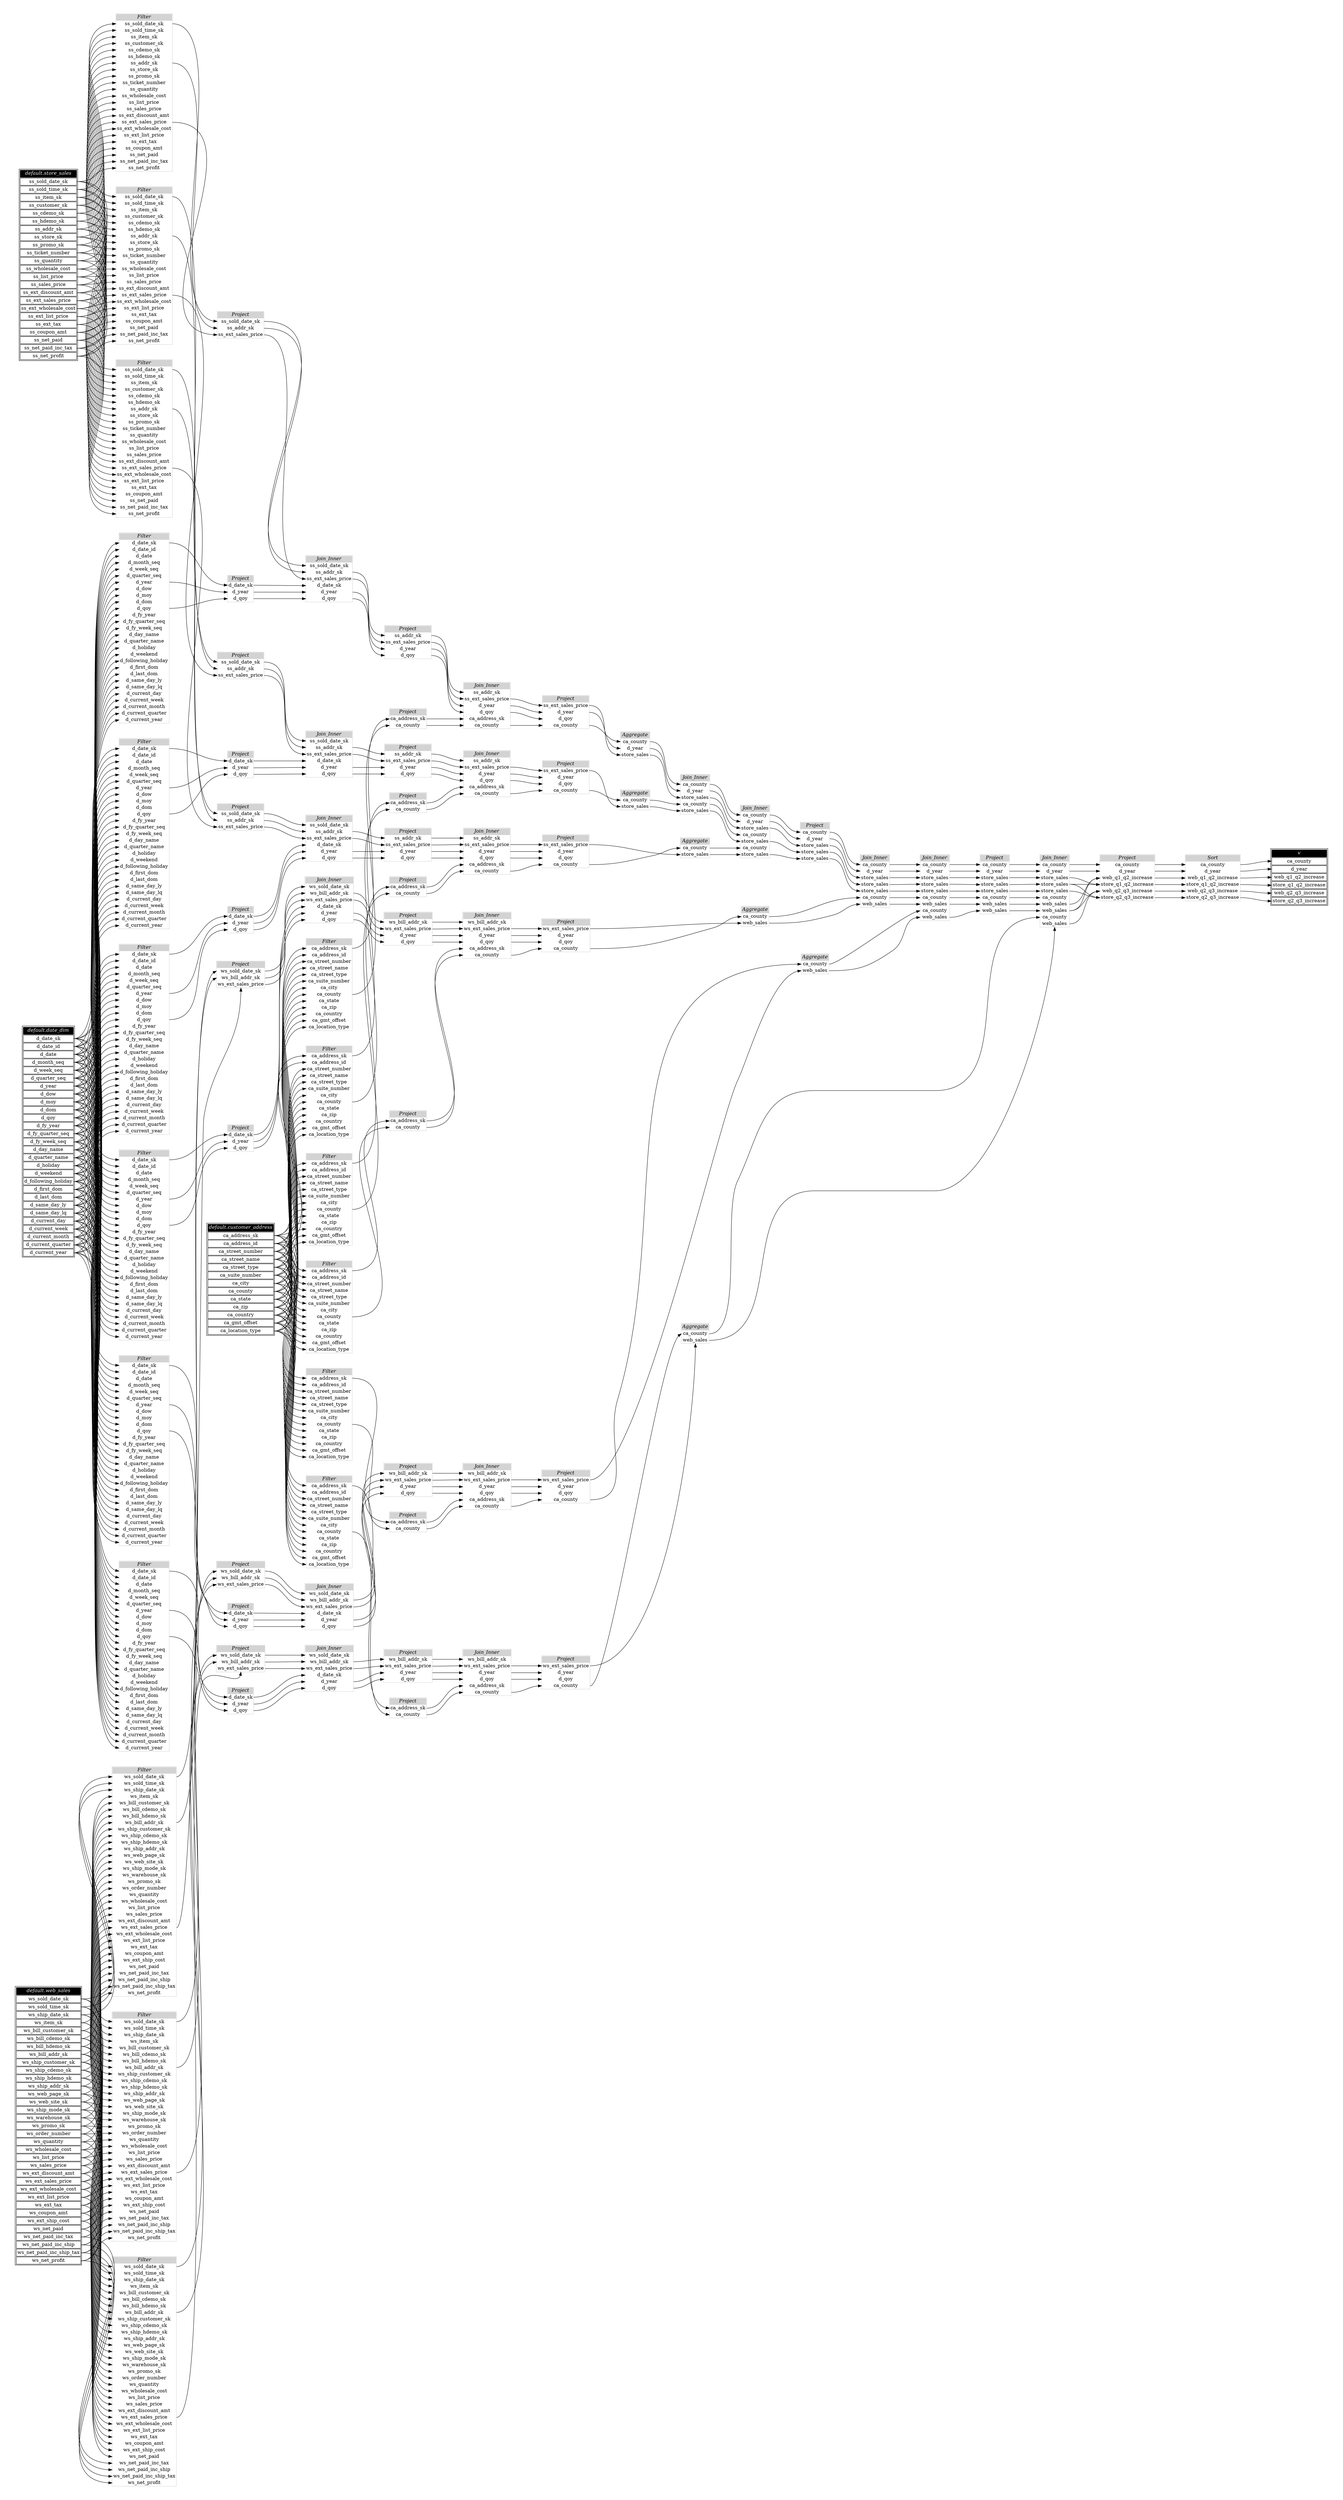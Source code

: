 // Automatically generated by TPCDSFlowTestSuite


digraph {
  graph [pad="0.5" nodesep="0.5" ranksep="1" fontname="Helvetica" rankdir=LR];
  node [shape=plaintext]

  
"Aggregate_28e3695" [label=<
<table color="lightgray" border="1" cellborder="0" cellspacing="0">
  <tr><td bgcolor="lightgray" port="nodeName"><i>Aggregate</i></td></tr>
  <tr><td port="0">ca_county</td></tr>
<tr><td port="1">d_year</td></tr>
<tr><td port="2">store_sales</td></tr>
</table>>];
     

"Aggregate_4090cd7" [label=<
<table color="lightgray" border="1" cellborder="0" cellspacing="0">
  <tr><td bgcolor="lightgray" port="nodeName"><i>Aggregate</i></td></tr>
  <tr><td port="0">ca_county</td></tr>
<tr><td port="1">web_sales</td></tr>
</table>>];
     

"Aggregate_40e0176" [label=<
<table color="lightgray" border="1" cellborder="0" cellspacing="0">
  <tr><td bgcolor="lightgray" port="nodeName"><i>Aggregate</i></td></tr>
  <tr><td port="0">ca_county</td></tr>
<tr><td port="1">web_sales</td></tr>
</table>>];
     

"Aggregate_587617b" [label=<
<table color="lightgray" border="1" cellborder="0" cellspacing="0">
  <tr><td bgcolor="lightgray" port="nodeName"><i>Aggregate</i></td></tr>
  <tr><td port="0">ca_county</td></tr>
<tr><td port="1">store_sales</td></tr>
</table>>];
     

"Aggregate_b88e6cf" [label=<
<table color="lightgray" border="1" cellborder="0" cellspacing="0">
  <tr><td bgcolor="lightgray" port="nodeName"><i>Aggregate</i></td></tr>
  <tr><td port="0">ca_county</td></tr>
<tr><td port="1">store_sales</td></tr>
</table>>];
     

"Aggregate_be179bc" [label=<
<table color="lightgray" border="1" cellborder="0" cellspacing="0">
  <tr><td bgcolor="lightgray" port="nodeName"><i>Aggregate</i></td></tr>
  <tr><td port="0">ca_county</td></tr>
<tr><td port="1">web_sales</td></tr>
</table>>];
     

"Filter_129f63a" [label=<
<table color="lightgray" border="1" cellborder="0" cellspacing="0">
  <tr><td bgcolor="lightgray" port="nodeName"><i>Filter</i></td></tr>
  <tr><td port="0">ws_sold_date_sk</td></tr>
<tr><td port="1">ws_sold_time_sk</td></tr>
<tr><td port="2">ws_ship_date_sk</td></tr>
<tr><td port="3">ws_item_sk</td></tr>
<tr><td port="4">ws_bill_customer_sk</td></tr>
<tr><td port="5">ws_bill_cdemo_sk</td></tr>
<tr><td port="6">ws_bill_hdemo_sk</td></tr>
<tr><td port="7">ws_bill_addr_sk</td></tr>
<tr><td port="8">ws_ship_customer_sk</td></tr>
<tr><td port="9">ws_ship_cdemo_sk</td></tr>
<tr><td port="10">ws_ship_hdemo_sk</td></tr>
<tr><td port="11">ws_ship_addr_sk</td></tr>
<tr><td port="12">ws_web_page_sk</td></tr>
<tr><td port="13">ws_web_site_sk</td></tr>
<tr><td port="14">ws_ship_mode_sk</td></tr>
<tr><td port="15">ws_warehouse_sk</td></tr>
<tr><td port="16">ws_promo_sk</td></tr>
<tr><td port="17">ws_order_number</td></tr>
<tr><td port="18">ws_quantity</td></tr>
<tr><td port="19">ws_wholesale_cost</td></tr>
<tr><td port="20">ws_list_price</td></tr>
<tr><td port="21">ws_sales_price</td></tr>
<tr><td port="22">ws_ext_discount_amt</td></tr>
<tr><td port="23">ws_ext_sales_price</td></tr>
<tr><td port="24">ws_ext_wholesale_cost</td></tr>
<tr><td port="25">ws_ext_list_price</td></tr>
<tr><td port="26">ws_ext_tax</td></tr>
<tr><td port="27">ws_coupon_amt</td></tr>
<tr><td port="28">ws_ext_ship_cost</td></tr>
<tr><td port="29">ws_net_paid</td></tr>
<tr><td port="30">ws_net_paid_inc_tax</td></tr>
<tr><td port="31">ws_net_paid_inc_ship</td></tr>
<tr><td port="32">ws_net_paid_inc_ship_tax</td></tr>
<tr><td port="33">ws_net_profit</td></tr>
</table>>];
     

"Filter_144d190" [label=<
<table color="lightgray" border="1" cellborder="0" cellspacing="0">
  <tr><td bgcolor="lightgray" port="nodeName"><i>Filter</i></td></tr>
  <tr><td port="0">d_date_sk</td></tr>
<tr><td port="1">d_date_id</td></tr>
<tr><td port="2">d_date</td></tr>
<tr><td port="3">d_month_seq</td></tr>
<tr><td port="4">d_week_seq</td></tr>
<tr><td port="5">d_quarter_seq</td></tr>
<tr><td port="6">d_year</td></tr>
<tr><td port="7">d_dow</td></tr>
<tr><td port="8">d_moy</td></tr>
<tr><td port="9">d_dom</td></tr>
<tr><td port="10">d_qoy</td></tr>
<tr><td port="11">d_fy_year</td></tr>
<tr><td port="12">d_fy_quarter_seq</td></tr>
<tr><td port="13">d_fy_week_seq</td></tr>
<tr><td port="14">d_day_name</td></tr>
<tr><td port="15">d_quarter_name</td></tr>
<tr><td port="16">d_holiday</td></tr>
<tr><td port="17">d_weekend</td></tr>
<tr><td port="18">d_following_holiday</td></tr>
<tr><td port="19">d_first_dom</td></tr>
<tr><td port="20">d_last_dom</td></tr>
<tr><td port="21">d_same_day_ly</td></tr>
<tr><td port="22">d_same_day_lq</td></tr>
<tr><td port="23">d_current_day</td></tr>
<tr><td port="24">d_current_week</td></tr>
<tr><td port="25">d_current_month</td></tr>
<tr><td port="26">d_current_quarter</td></tr>
<tr><td port="27">d_current_year</td></tr>
</table>>];
     

"Filter_1fc1253" [label=<
<table color="lightgray" border="1" cellborder="0" cellspacing="0">
  <tr><td bgcolor="lightgray" port="nodeName"><i>Filter</i></td></tr>
  <tr><td port="0">ss_sold_date_sk</td></tr>
<tr><td port="1">ss_sold_time_sk</td></tr>
<tr><td port="2">ss_item_sk</td></tr>
<tr><td port="3">ss_customer_sk</td></tr>
<tr><td port="4">ss_cdemo_sk</td></tr>
<tr><td port="5">ss_hdemo_sk</td></tr>
<tr><td port="6">ss_addr_sk</td></tr>
<tr><td port="7">ss_store_sk</td></tr>
<tr><td port="8">ss_promo_sk</td></tr>
<tr><td port="9">ss_ticket_number</td></tr>
<tr><td port="10">ss_quantity</td></tr>
<tr><td port="11">ss_wholesale_cost</td></tr>
<tr><td port="12">ss_list_price</td></tr>
<tr><td port="13">ss_sales_price</td></tr>
<tr><td port="14">ss_ext_discount_amt</td></tr>
<tr><td port="15">ss_ext_sales_price</td></tr>
<tr><td port="16">ss_ext_wholesale_cost</td></tr>
<tr><td port="17">ss_ext_list_price</td></tr>
<tr><td port="18">ss_ext_tax</td></tr>
<tr><td port="19">ss_coupon_amt</td></tr>
<tr><td port="20">ss_net_paid</td></tr>
<tr><td port="21">ss_net_paid_inc_tax</td></tr>
<tr><td port="22">ss_net_profit</td></tr>
</table>>];
     

"Filter_2bf5e28" [label=<
<table color="lightgray" border="1" cellborder="0" cellspacing="0">
  <tr><td bgcolor="lightgray" port="nodeName"><i>Filter</i></td></tr>
  <tr><td port="0">ws_sold_date_sk</td></tr>
<tr><td port="1">ws_sold_time_sk</td></tr>
<tr><td port="2">ws_ship_date_sk</td></tr>
<tr><td port="3">ws_item_sk</td></tr>
<tr><td port="4">ws_bill_customer_sk</td></tr>
<tr><td port="5">ws_bill_cdemo_sk</td></tr>
<tr><td port="6">ws_bill_hdemo_sk</td></tr>
<tr><td port="7">ws_bill_addr_sk</td></tr>
<tr><td port="8">ws_ship_customer_sk</td></tr>
<tr><td port="9">ws_ship_cdemo_sk</td></tr>
<tr><td port="10">ws_ship_hdemo_sk</td></tr>
<tr><td port="11">ws_ship_addr_sk</td></tr>
<tr><td port="12">ws_web_page_sk</td></tr>
<tr><td port="13">ws_web_site_sk</td></tr>
<tr><td port="14">ws_ship_mode_sk</td></tr>
<tr><td port="15">ws_warehouse_sk</td></tr>
<tr><td port="16">ws_promo_sk</td></tr>
<tr><td port="17">ws_order_number</td></tr>
<tr><td port="18">ws_quantity</td></tr>
<tr><td port="19">ws_wholesale_cost</td></tr>
<tr><td port="20">ws_list_price</td></tr>
<tr><td port="21">ws_sales_price</td></tr>
<tr><td port="22">ws_ext_discount_amt</td></tr>
<tr><td port="23">ws_ext_sales_price</td></tr>
<tr><td port="24">ws_ext_wholesale_cost</td></tr>
<tr><td port="25">ws_ext_list_price</td></tr>
<tr><td port="26">ws_ext_tax</td></tr>
<tr><td port="27">ws_coupon_amt</td></tr>
<tr><td port="28">ws_ext_ship_cost</td></tr>
<tr><td port="29">ws_net_paid</td></tr>
<tr><td port="30">ws_net_paid_inc_tax</td></tr>
<tr><td port="31">ws_net_paid_inc_ship</td></tr>
<tr><td port="32">ws_net_paid_inc_ship_tax</td></tr>
<tr><td port="33">ws_net_profit</td></tr>
</table>>];
     

"Filter_385b6b6" [label=<
<table color="lightgray" border="1" cellborder="0" cellspacing="0">
  <tr><td bgcolor="lightgray" port="nodeName"><i>Filter</i></td></tr>
  <tr><td port="0">d_date_sk</td></tr>
<tr><td port="1">d_date_id</td></tr>
<tr><td port="2">d_date</td></tr>
<tr><td port="3">d_month_seq</td></tr>
<tr><td port="4">d_week_seq</td></tr>
<tr><td port="5">d_quarter_seq</td></tr>
<tr><td port="6">d_year</td></tr>
<tr><td port="7">d_dow</td></tr>
<tr><td port="8">d_moy</td></tr>
<tr><td port="9">d_dom</td></tr>
<tr><td port="10">d_qoy</td></tr>
<tr><td port="11">d_fy_year</td></tr>
<tr><td port="12">d_fy_quarter_seq</td></tr>
<tr><td port="13">d_fy_week_seq</td></tr>
<tr><td port="14">d_day_name</td></tr>
<tr><td port="15">d_quarter_name</td></tr>
<tr><td port="16">d_holiday</td></tr>
<tr><td port="17">d_weekend</td></tr>
<tr><td port="18">d_following_holiday</td></tr>
<tr><td port="19">d_first_dom</td></tr>
<tr><td port="20">d_last_dom</td></tr>
<tr><td port="21">d_same_day_ly</td></tr>
<tr><td port="22">d_same_day_lq</td></tr>
<tr><td port="23">d_current_day</td></tr>
<tr><td port="24">d_current_week</td></tr>
<tr><td port="25">d_current_month</td></tr>
<tr><td port="26">d_current_quarter</td></tr>
<tr><td port="27">d_current_year</td></tr>
</table>>];
     

"Filter_4d57792" [label=<
<table color="lightgray" border="1" cellborder="0" cellspacing="0">
  <tr><td bgcolor="lightgray" port="nodeName"><i>Filter</i></td></tr>
  <tr><td port="0">ca_address_sk</td></tr>
<tr><td port="1">ca_address_id</td></tr>
<tr><td port="2">ca_street_number</td></tr>
<tr><td port="3">ca_street_name</td></tr>
<tr><td port="4">ca_street_type</td></tr>
<tr><td port="5">ca_suite_number</td></tr>
<tr><td port="6">ca_city</td></tr>
<tr><td port="7">ca_county</td></tr>
<tr><td port="8">ca_state</td></tr>
<tr><td port="9">ca_zip</td></tr>
<tr><td port="10">ca_country</td></tr>
<tr><td port="11">ca_gmt_offset</td></tr>
<tr><td port="12">ca_location_type</td></tr>
</table>>];
     

"Filter_74e8007" [label=<
<table color="lightgray" border="1" cellborder="0" cellspacing="0">
  <tr><td bgcolor="lightgray" port="nodeName"><i>Filter</i></td></tr>
  <tr><td port="0">d_date_sk</td></tr>
<tr><td port="1">d_date_id</td></tr>
<tr><td port="2">d_date</td></tr>
<tr><td port="3">d_month_seq</td></tr>
<tr><td port="4">d_week_seq</td></tr>
<tr><td port="5">d_quarter_seq</td></tr>
<tr><td port="6">d_year</td></tr>
<tr><td port="7">d_dow</td></tr>
<tr><td port="8">d_moy</td></tr>
<tr><td port="9">d_dom</td></tr>
<tr><td port="10">d_qoy</td></tr>
<tr><td port="11">d_fy_year</td></tr>
<tr><td port="12">d_fy_quarter_seq</td></tr>
<tr><td port="13">d_fy_week_seq</td></tr>
<tr><td port="14">d_day_name</td></tr>
<tr><td port="15">d_quarter_name</td></tr>
<tr><td port="16">d_holiday</td></tr>
<tr><td port="17">d_weekend</td></tr>
<tr><td port="18">d_following_holiday</td></tr>
<tr><td port="19">d_first_dom</td></tr>
<tr><td port="20">d_last_dom</td></tr>
<tr><td port="21">d_same_day_ly</td></tr>
<tr><td port="22">d_same_day_lq</td></tr>
<tr><td port="23">d_current_day</td></tr>
<tr><td port="24">d_current_week</td></tr>
<tr><td port="25">d_current_month</td></tr>
<tr><td port="26">d_current_quarter</td></tr>
<tr><td port="27">d_current_year</td></tr>
</table>>];
     

"Filter_82686be" [label=<
<table color="lightgray" border="1" cellborder="0" cellspacing="0">
  <tr><td bgcolor="lightgray" port="nodeName"><i>Filter</i></td></tr>
  <tr><td port="0">d_date_sk</td></tr>
<tr><td port="1">d_date_id</td></tr>
<tr><td port="2">d_date</td></tr>
<tr><td port="3">d_month_seq</td></tr>
<tr><td port="4">d_week_seq</td></tr>
<tr><td port="5">d_quarter_seq</td></tr>
<tr><td port="6">d_year</td></tr>
<tr><td port="7">d_dow</td></tr>
<tr><td port="8">d_moy</td></tr>
<tr><td port="9">d_dom</td></tr>
<tr><td port="10">d_qoy</td></tr>
<tr><td port="11">d_fy_year</td></tr>
<tr><td port="12">d_fy_quarter_seq</td></tr>
<tr><td port="13">d_fy_week_seq</td></tr>
<tr><td port="14">d_day_name</td></tr>
<tr><td port="15">d_quarter_name</td></tr>
<tr><td port="16">d_holiday</td></tr>
<tr><td port="17">d_weekend</td></tr>
<tr><td port="18">d_following_holiday</td></tr>
<tr><td port="19">d_first_dom</td></tr>
<tr><td port="20">d_last_dom</td></tr>
<tr><td port="21">d_same_day_ly</td></tr>
<tr><td port="22">d_same_day_lq</td></tr>
<tr><td port="23">d_current_day</td></tr>
<tr><td port="24">d_current_week</td></tr>
<tr><td port="25">d_current_month</td></tr>
<tr><td port="26">d_current_quarter</td></tr>
<tr><td port="27">d_current_year</td></tr>
</table>>];
     

"Filter_ab61a7f" [label=<
<table color="lightgray" border="1" cellborder="0" cellspacing="0">
  <tr><td bgcolor="lightgray" port="nodeName"><i>Filter</i></td></tr>
  <tr><td port="0">d_date_sk</td></tr>
<tr><td port="1">d_date_id</td></tr>
<tr><td port="2">d_date</td></tr>
<tr><td port="3">d_month_seq</td></tr>
<tr><td port="4">d_week_seq</td></tr>
<tr><td port="5">d_quarter_seq</td></tr>
<tr><td port="6">d_year</td></tr>
<tr><td port="7">d_dow</td></tr>
<tr><td port="8">d_moy</td></tr>
<tr><td port="9">d_dom</td></tr>
<tr><td port="10">d_qoy</td></tr>
<tr><td port="11">d_fy_year</td></tr>
<tr><td port="12">d_fy_quarter_seq</td></tr>
<tr><td port="13">d_fy_week_seq</td></tr>
<tr><td port="14">d_day_name</td></tr>
<tr><td port="15">d_quarter_name</td></tr>
<tr><td port="16">d_holiday</td></tr>
<tr><td port="17">d_weekend</td></tr>
<tr><td port="18">d_following_holiday</td></tr>
<tr><td port="19">d_first_dom</td></tr>
<tr><td port="20">d_last_dom</td></tr>
<tr><td port="21">d_same_day_ly</td></tr>
<tr><td port="22">d_same_day_lq</td></tr>
<tr><td port="23">d_current_day</td></tr>
<tr><td port="24">d_current_week</td></tr>
<tr><td port="25">d_current_month</td></tr>
<tr><td port="26">d_current_quarter</td></tr>
<tr><td port="27">d_current_year</td></tr>
</table>>];
     

"Filter_ad88f05" [label=<
<table color="lightgray" border="1" cellborder="0" cellspacing="0">
  <tr><td bgcolor="lightgray" port="nodeName"><i>Filter</i></td></tr>
  <tr><td port="0">ca_address_sk</td></tr>
<tr><td port="1">ca_address_id</td></tr>
<tr><td port="2">ca_street_number</td></tr>
<tr><td port="3">ca_street_name</td></tr>
<tr><td port="4">ca_street_type</td></tr>
<tr><td port="5">ca_suite_number</td></tr>
<tr><td port="6">ca_city</td></tr>
<tr><td port="7">ca_county</td></tr>
<tr><td port="8">ca_state</td></tr>
<tr><td port="9">ca_zip</td></tr>
<tr><td port="10">ca_country</td></tr>
<tr><td port="11">ca_gmt_offset</td></tr>
<tr><td port="12">ca_location_type</td></tr>
</table>>];
     

"Filter_c1d668a" [label=<
<table color="lightgray" border="1" cellborder="0" cellspacing="0">
  <tr><td bgcolor="lightgray" port="nodeName"><i>Filter</i></td></tr>
  <tr><td port="0">ss_sold_date_sk</td></tr>
<tr><td port="1">ss_sold_time_sk</td></tr>
<tr><td port="2">ss_item_sk</td></tr>
<tr><td port="3">ss_customer_sk</td></tr>
<tr><td port="4">ss_cdemo_sk</td></tr>
<tr><td port="5">ss_hdemo_sk</td></tr>
<tr><td port="6">ss_addr_sk</td></tr>
<tr><td port="7">ss_store_sk</td></tr>
<tr><td port="8">ss_promo_sk</td></tr>
<tr><td port="9">ss_ticket_number</td></tr>
<tr><td port="10">ss_quantity</td></tr>
<tr><td port="11">ss_wholesale_cost</td></tr>
<tr><td port="12">ss_list_price</td></tr>
<tr><td port="13">ss_sales_price</td></tr>
<tr><td port="14">ss_ext_discount_amt</td></tr>
<tr><td port="15">ss_ext_sales_price</td></tr>
<tr><td port="16">ss_ext_wholesale_cost</td></tr>
<tr><td port="17">ss_ext_list_price</td></tr>
<tr><td port="18">ss_ext_tax</td></tr>
<tr><td port="19">ss_coupon_amt</td></tr>
<tr><td port="20">ss_net_paid</td></tr>
<tr><td port="21">ss_net_paid_inc_tax</td></tr>
<tr><td port="22">ss_net_profit</td></tr>
</table>>];
     

"Filter_cde9192" [label=<
<table color="lightgray" border="1" cellborder="0" cellspacing="0">
  <tr><td bgcolor="lightgray" port="nodeName"><i>Filter</i></td></tr>
  <tr><td port="0">ca_address_sk</td></tr>
<tr><td port="1">ca_address_id</td></tr>
<tr><td port="2">ca_street_number</td></tr>
<tr><td port="3">ca_street_name</td></tr>
<tr><td port="4">ca_street_type</td></tr>
<tr><td port="5">ca_suite_number</td></tr>
<tr><td port="6">ca_city</td></tr>
<tr><td port="7">ca_county</td></tr>
<tr><td port="8">ca_state</td></tr>
<tr><td port="9">ca_zip</td></tr>
<tr><td port="10">ca_country</td></tr>
<tr><td port="11">ca_gmt_offset</td></tr>
<tr><td port="12">ca_location_type</td></tr>
</table>>];
     

"Filter_d830101" [label=<
<table color="lightgray" border="1" cellborder="0" cellspacing="0">
  <tr><td bgcolor="lightgray" port="nodeName"><i>Filter</i></td></tr>
  <tr><td port="0">ws_sold_date_sk</td></tr>
<tr><td port="1">ws_sold_time_sk</td></tr>
<tr><td port="2">ws_ship_date_sk</td></tr>
<tr><td port="3">ws_item_sk</td></tr>
<tr><td port="4">ws_bill_customer_sk</td></tr>
<tr><td port="5">ws_bill_cdemo_sk</td></tr>
<tr><td port="6">ws_bill_hdemo_sk</td></tr>
<tr><td port="7">ws_bill_addr_sk</td></tr>
<tr><td port="8">ws_ship_customer_sk</td></tr>
<tr><td port="9">ws_ship_cdemo_sk</td></tr>
<tr><td port="10">ws_ship_hdemo_sk</td></tr>
<tr><td port="11">ws_ship_addr_sk</td></tr>
<tr><td port="12">ws_web_page_sk</td></tr>
<tr><td port="13">ws_web_site_sk</td></tr>
<tr><td port="14">ws_ship_mode_sk</td></tr>
<tr><td port="15">ws_warehouse_sk</td></tr>
<tr><td port="16">ws_promo_sk</td></tr>
<tr><td port="17">ws_order_number</td></tr>
<tr><td port="18">ws_quantity</td></tr>
<tr><td port="19">ws_wholesale_cost</td></tr>
<tr><td port="20">ws_list_price</td></tr>
<tr><td port="21">ws_sales_price</td></tr>
<tr><td port="22">ws_ext_discount_amt</td></tr>
<tr><td port="23">ws_ext_sales_price</td></tr>
<tr><td port="24">ws_ext_wholesale_cost</td></tr>
<tr><td port="25">ws_ext_list_price</td></tr>
<tr><td port="26">ws_ext_tax</td></tr>
<tr><td port="27">ws_coupon_amt</td></tr>
<tr><td port="28">ws_ext_ship_cost</td></tr>
<tr><td port="29">ws_net_paid</td></tr>
<tr><td port="30">ws_net_paid_inc_tax</td></tr>
<tr><td port="31">ws_net_paid_inc_ship</td></tr>
<tr><td port="32">ws_net_paid_inc_ship_tax</td></tr>
<tr><td port="33">ws_net_profit</td></tr>
</table>>];
     

"Filter_dce5270" [label=<
<table color="lightgray" border="1" cellborder="0" cellspacing="0">
  <tr><td bgcolor="lightgray" port="nodeName"><i>Filter</i></td></tr>
  <tr><td port="0">ca_address_sk</td></tr>
<tr><td port="1">ca_address_id</td></tr>
<tr><td port="2">ca_street_number</td></tr>
<tr><td port="3">ca_street_name</td></tr>
<tr><td port="4">ca_street_type</td></tr>
<tr><td port="5">ca_suite_number</td></tr>
<tr><td port="6">ca_city</td></tr>
<tr><td port="7">ca_county</td></tr>
<tr><td port="8">ca_state</td></tr>
<tr><td port="9">ca_zip</td></tr>
<tr><td port="10">ca_country</td></tr>
<tr><td port="11">ca_gmt_offset</td></tr>
<tr><td port="12">ca_location_type</td></tr>
</table>>];
     

"Filter_e102c91" [label=<
<table color="lightgray" border="1" cellborder="0" cellspacing="0">
  <tr><td bgcolor="lightgray" port="nodeName"><i>Filter</i></td></tr>
  <tr><td port="0">d_date_sk</td></tr>
<tr><td port="1">d_date_id</td></tr>
<tr><td port="2">d_date</td></tr>
<tr><td port="3">d_month_seq</td></tr>
<tr><td port="4">d_week_seq</td></tr>
<tr><td port="5">d_quarter_seq</td></tr>
<tr><td port="6">d_year</td></tr>
<tr><td port="7">d_dow</td></tr>
<tr><td port="8">d_moy</td></tr>
<tr><td port="9">d_dom</td></tr>
<tr><td port="10">d_qoy</td></tr>
<tr><td port="11">d_fy_year</td></tr>
<tr><td port="12">d_fy_quarter_seq</td></tr>
<tr><td port="13">d_fy_week_seq</td></tr>
<tr><td port="14">d_day_name</td></tr>
<tr><td port="15">d_quarter_name</td></tr>
<tr><td port="16">d_holiday</td></tr>
<tr><td port="17">d_weekend</td></tr>
<tr><td port="18">d_following_holiday</td></tr>
<tr><td port="19">d_first_dom</td></tr>
<tr><td port="20">d_last_dom</td></tr>
<tr><td port="21">d_same_day_ly</td></tr>
<tr><td port="22">d_same_day_lq</td></tr>
<tr><td port="23">d_current_day</td></tr>
<tr><td port="24">d_current_week</td></tr>
<tr><td port="25">d_current_month</td></tr>
<tr><td port="26">d_current_quarter</td></tr>
<tr><td port="27">d_current_year</td></tr>
</table>>];
     

"Filter_eaba99a" [label=<
<table color="lightgray" border="1" cellborder="0" cellspacing="0">
  <tr><td bgcolor="lightgray" port="nodeName"><i>Filter</i></td></tr>
  <tr><td port="0">ca_address_sk</td></tr>
<tr><td port="1">ca_address_id</td></tr>
<tr><td port="2">ca_street_number</td></tr>
<tr><td port="3">ca_street_name</td></tr>
<tr><td port="4">ca_street_type</td></tr>
<tr><td port="5">ca_suite_number</td></tr>
<tr><td port="6">ca_city</td></tr>
<tr><td port="7">ca_county</td></tr>
<tr><td port="8">ca_state</td></tr>
<tr><td port="9">ca_zip</td></tr>
<tr><td port="10">ca_country</td></tr>
<tr><td port="11">ca_gmt_offset</td></tr>
<tr><td port="12">ca_location_type</td></tr>
</table>>];
     

"Filter_f0aa396" [label=<
<table color="lightgray" border="1" cellborder="0" cellspacing="0">
  <tr><td bgcolor="lightgray" port="nodeName"><i>Filter</i></td></tr>
  <tr><td port="0">ss_sold_date_sk</td></tr>
<tr><td port="1">ss_sold_time_sk</td></tr>
<tr><td port="2">ss_item_sk</td></tr>
<tr><td port="3">ss_customer_sk</td></tr>
<tr><td port="4">ss_cdemo_sk</td></tr>
<tr><td port="5">ss_hdemo_sk</td></tr>
<tr><td port="6">ss_addr_sk</td></tr>
<tr><td port="7">ss_store_sk</td></tr>
<tr><td port="8">ss_promo_sk</td></tr>
<tr><td port="9">ss_ticket_number</td></tr>
<tr><td port="10">ss_quantity</td></tr>
<tr><td port="11">ss_wholesale_cost</td></tr>
<tr><td port="12">ss_list_price</td></tr>
<tr><td port="13">ss_sales_price</td></tr>
<tr><td port="14">ss_ext_discount_amt</td></tr>
<tr><td port="15">ss_ext_sales_price</td></tr>
<tr><td port="16">ss_ext_wholesale_cost</td></tr>
<tr><td port="17">ss_ext_list_price</td></tr>
<tr><td port="18">ss_ext_tax</td></tr>
<tr><td port="19">ss_coupon_amt</td></tr>
<tr><td port="20">ss_net_paid</td></tr>
<tr><td port="21">ss_net_paid_inc_tax</td></tr>
<tr><td port="22">ss_net_profit</td></tr>
</table>>];
     

"Filter_fd9fa4b" [label=<
<table color="lightgray" border="1" cellborder="0" cellspacing="0">
  <tr><td bgcolor="lightgray" port="nodeName"><i>Filter</i></td></tr>
  <tr><td port="0">ca_address_sk</td></tr>
<tr><td port="1">ca_address_id</td></tr>
<tr><td port="2">ca_street_number</td></tr>
<tr><td port="3">ca_street_name</td></tr>
<tr><td port="4">ca_street_type</td></tr>
<tr><td port="5">ca_suite_number</td></tr>
<tr><td port="6">ca_city</td></tr>
<tr><td port="7">ca_county</td></tr>
<tr><td port="8">ca_state</td></tr>
<tr><td port="9">ca_zip</td></tr>
<tr><td port="10">ca_country</td></tr>
<tr><td port="11">ca_gmt_offset</td></tr>
<tr><td port="12">ca_location_type</td></tr>
</table>>];
     

"Join_Inner_092b2ae" [label=<
<table color="lightgray" border="1" cellborder="0" cellspacing="0">
  <tr><td bgcolor="lightgray" port="nodeName"><i>Join_Inner</i></td></tr>
  <tr><td port="0">ca_county</td></tr>
<tr><td port="1">d_year</td></tr>
<tr><td port="2">store_sales</td></tr>
<tr><td port="3">store_sales</td></tr>
<tr><td port="4">store_sales</td></tr>
<tr><td port="5">ca_county</td></tr>
<tr><td port="6">web_sales</td></tr>
<tr><td port="7">ca_county</td></tr>
<tr><td port="8">web_sales</td></tr>
</table>>];
     

"Join_Inner_0e3986d" [label=<
<table color="lightgray" border="1" cellborder="0" cellspacing="0">
  <tr><td bgcolor="lightgray" port="nodeName"><i>Join_Inner</i></td></tr>
  <tr><td port="0">ws_bill_addr_sk</td></tr>
<tr><td port="1">ws_ext_sales_price</td></tr>
<tr><td port="2">d_year</td></tr>
<tr><td port="3">d_qoy</td></tr>
<tr><td port="4">ca_address_sk</td></tr>
<tr><td port="5">ca_county</td></tr>
</table>>];
     

"Join_Inner_152c76d" [label=<
<table color="lightgray" border="1" cellborder="0" cellspacing="0">
  <tr><td bgcolor="lightgray" port="nodeName"><i>Join_Inner</i></td></tr>
  <tr><td port="0">ss_addr_sk</td></tr>
<tr><td port="1">ss_ext_sales_price</td></tr>
<tr><td port="2">d_year</td></tr>
<tr><td port="3">d_qoy</td></tr>
<tr><td port="4">ca_address_sk</td></tr>
<tr><td port="5">ca_county</td></tr>
</table>>];
     

"Join_Inner_1a1459d" [label=<
<table color="lightgray" border="1" cellborder="0" cellspacing="0">
  <tr><td bgcolor="lightgray" port="nodeName"><i>Join_Inner</i></td></tr>
  <tr><td port="0">ss_addr_sk</td></tr>
<tr><td port="1">ss_ext_sales_price</td></tr>
<tr><td port="2">d_year</td></tr>
<tr><td port="3">d_qoy</td></tr>
<tr><td port="4">ca_address_sk</td></tr>
<tr><td port="5">ca_county</td></tr>
</table>>];
     

"Join_Inner_850cf7f" [label=<
<table color="lightgray" border="1" cellborder="0" cellspacing="0">
  <tr><td bgcolor="lightgray" port="nodeName"><i>Join_Inner</i></td></tr>
  <tr><td port="0">ss_sold_date_sk</td></tr>
<tr><td port="1">ss_addr_sk</td></tr>
<tr><td port="2">ss_ext_sales_price</td></tr>
<tr><td port="3">d_date_sk</td></tr>
<tr><td port="4">d_year</td></tr>
<tr><td port="5">d_qoy</td></tr>
</table>>];
     

"Join_Inner_8a7c01b" [label=<
<table color="lightgray" border="1" cellborder="0" cellspacing="0">
  <tr><td bgcolor="lightgray" port="nodeName"><i>Join_Inner</i></td></tr>
  <tr><td port="0">ss_sold_date_sk</td></tr>
<tr><td port="1">ss_addr_sk</td></tr>
<tr><td port="2">ss_ext_sales_price</td></tr>
<tr><td port="3">d_date_sk</td></tr>
<tr><td port="4">d_year</td></tr>
<tr><td port="5">d_qoy</td></tr>
</table>>];
     

"Join_Inner_9462fed" [label=<
<table color="lightgray" border="1" cellborder="0" cellspacing="0">
  <tr><td bgcolor="lightgray" port="nodeName"><i>Join_Inner</i></td></tr>
  <tr><td port="0">ca_county</td></tr>
<tr><td port="1">d_year</td></tr>
<tr><td port="2">store_sales</td></tr>
<tr><td port="3">ca_county</td></tr>
<tr><td port="4">store_sales</td></tr>
<tr><td port="5">ca_county</td></tr>
<tr><td port="6">store_sales</td></tr>
</table>>];
     

"Join_Inner_9a06a10" [label=<
<table color="lightgray" border="1" cellborder="0" cellspacing="0">
  <tr><td bgcolor="lightgray" port="nodeName"><i>Join_Inner</i></td></tr>
  <tr><td port="0">ws_sold_date_sk</td></tr>
<tr><td port="1">ws_bill_addr_sk</td></tr>
<tr><td port="2">ws_ext_sales_price</td></tr>
<tr><td port="3">d_date_sk</td></tr>
<tr><td port="4">d_year</td></tr>
<tr><td port="5">d_qoy</td></tr>
</table>>];
     

"Join_Inner_acf0d36" [label=<
<table color="lightgray" border="1" cellborder="0" cellspacing="0">
  <tr><td bgcolor="lightgray" port="nodeName"><i>Join_Inner</i></td></tr>
  <tr><td port="0">ws_bill_addr_sk</td></tr>
<tr><td port="1">ws_ext_sales_price</td></tr>
<tr><td port="2">d_year</td></tr>
<tr><td port="3">d_qoy</td></tr>
<tr><td port="4">ca_address_sk</td></tr>
<tr><td port="5">ca_county</td></tr>
</table>>];
     

"Join_Inner_ae74bc4" [label=<
<table color="lightgray" border="1" cellborder="0" cellspacing="0">
  <tr><td bgcolor="lightgray" port="nodeName"><i>Join_Inner</i></td></tr>
  <tr><td port="0">ss_sold_date_sk</td></tr>
<tr><td port="1">ss_addr_sk</td></tr>
<tr><td port="2">ss_ext_sales_price</td></tr>
<tr><td port="3">d_date_sk</td></tr>
<tr><td port="4">d_year</td></tr>
<tr><td port="5">d_qoy</td></tr>
</table>>];
     

"Join_Inner_b84ef73" [label=<
<table color="lightgray" border="1" cellborder="0" cellspacing="0">
  <tr><td bgcolor="lightgray" port="nodeName"><i>Join_Inner</i></td></tr>
  <tr><td port="0">ws_bill_addr_sk</td></tr>
<tr><td port="1">ws_ext_sales_price</td></tr>
<tr><td port="2">d_year</td></tr>
<tr><td port="3">d_qoy</td></tr>
<tr><td port="4">ca_address_sk</td></tr>
<tr><td port="5">ca_county</td></tr>
</table>>];
     

"Join_Inner_ba2a1b0" [label=<
<table color="lightgray" border="1" cellborder="0" cellspacing="0">
  <tr><td bgcolor="lightgray" port="nodeName"><i>Join_Inner</i></td></tr>
  <tr><td port="0">ss_addr_sk</td></tr>
<tr><td port="1">ss_ext_sales_price</td></tr>
<tr><td port="2">d_year</td></tr>
<tr><td port="3">d_qoy</td></tr>
<tr><td port="4">ca_address_sk</td></tr>
<tr><td port="5">ca_county</td></tr>
</table>>];
     

"Join_Inner_be6dfda" [label=<
<table color="lightgray" border="1" cellborder="0" cellspacing="0">
  <tr><td bgcolor="lightgray" port="nodeName"><i>Join_Inner</i></td></tr>
  <tr><td port="0">ws_sold_date_sk</td></tr>
<tr><td port="1">ws_bill_addr_sk</td></tr>
<tr><td port="2">ws_ext_sales_price</td></tr>
<tr><td port="3">d_date_sk</td></tr>
<tr><td port="4">d_year</td></tr>
<tr><td port="5">d_qoy</td></tr>
</table>>];
     

"Join_Inner_da9831d" [label=<
<table color="lightgray" border="1" cellborder="0" cellspacing="0">
  <tr><td bgcolor="lightgray" port="nodeName"><i>Join_Inner</i></td></tr>
  <tr><td port="0">ca_county</td></tr>
<tr><td port="1">d_year</td></tr>
<tr><td port="2">store_sales</td></tr>
<tr><td port="3">ca_county</td></tr>
<tr><td port="4">store_sales</td></tr>
</table>>];
     

"Join_Inner_dca678f" [label=<
<table color="lightgray" border="1" cellborder="0" cellspacing="0">
  <tr><td bgcolor="lightgray" port="nodeName"><i>Join_Inner</i></td></tr>
  <tr><td port="0">ws_sold_date_sk</td></tr>
<tr><td port="1">ws_bill_addr_sk</td></tr>
<tr><td port="2">ws_ext_sales_price</td></tr>
<tr><td port="3">d_date_sk</td></tr>
<tr><td port="4">d_year</td></tr>
<tr><td port="5">d_qoy</td></tr>
</table>>];
     

"Join_Inner_e5b6927" [label=<
<table color="lightgray" border="1" cellborder="0" cellspacing="0">
  <tr><td bgcolor="lightgray" port="nodeName"><i>Join_Inner</i></td></tr>
  <tr><td port="0">ca_county</td></tr>
<tr><td port="1">d_year</td></tr>
<tr><td port="2">store_sales</td></tr>
<tr><td port="3">store_sales</td></tr>
<tr><td port="4">store_sales</td></tr>
<tr><td port="5">ca_county</td></tr>
<tr><td port="6">web_sales</td></tr>
</table>>];
     

"Join_Inner_f372cd8" [label=<
<table color="lightgray" border="1" cellborder="0" cellspacing="0">
  <tr><td bgcolor="lightgray" port="nodeName"><i>Join_Inner</i></td></tr>
  <tr><td port="0">ca_county</td></tr>
<tr><td port="1">d_year</td></tr>
<tr><td port="2">store_sales</td></tr>
<tr><td port="3">store_sales</td></tr>
<tr><td port="4">store_sales</td></tr>
<tr><td port="5">ca_county</td></tr>
<tr><td port="6">web_sales</td></tr>
<tr><td port="7">web_sales</td></tr>
<tr><td port="8">ca_county</td></tr>
<tr><td port="9">web_sales</td></tr>
</table>>];
     

"Project_02cd04f" [label=<
<table color="lightgray" border="1" cellborder="0" cellspacing="0">
  <tr><td bgcolor="lightgray" port="nodeName"><i>Project</i></td></tr>
  <tr><td port="0">ws_sold_date_sk</td></tr>
<tr><td port="1">ws_bill_addr_sk</td></tr>
<tr><td port="2">ws_ext_sales_price</td></tr>
</table>>];
     

"Project_2254788" [label=<
<table color="lightgray" border="1" cellborder="0" cellspacing="0">
  <tr><td bgcolor="lightgray" port="nodeName"><i>Project</i></td></tr>
  <tr><td port="0">ss_ext_sales_price</td></tr>
<tr><td port="1">d_year</td></tr>
<tr><td port="2">d_qoy</td></tr>
<tr><td port="3">ca_county</td></tr>
</table>>];
     

"Project_260305a" [label=<
<table color="lightgray" border="1" cellborder="0" cellspacing="0">
  <tr><td bgcolor="lightgray" port="nodeName"><i>Project</i></td></tr>
  <tr><td port="0">ca_address_sk</td></tr>
<tr><td port="1">ca_county</td></tr>
</table>>];
     

"Project_2ac900a" [label=<
<table color="lightgray" border="1" cellborder="0" cellspacing="0">
  <tr><td bgcolor="lightgray" port="nodeName"><i>Project</i></td></tr>
  <tr><td port="0">d_date_sk</td></tr>
<tr><td port="1">d_year</td></tr>
<tr><td port="2">d_qoy</td></tr>
</table>>];
     

"Project_392b0b7" [label=<
<table color="lightgray" border="1" cellborder="0" cellspacing="0">
  <tr><td bgcolor="lightgray" port="nodeName"><i>Project</i></td></tr>
  <tr><td port="0">ws_bill_addr_sk</td></tr>
<tr><td port="1">ws_ext_sales_price</td></tr>
<tr><td port="2">d_year</td></tr>
<tr><td port="3">d_qoy</td></tr>
</table>>];
     

"Project_3d7c8e5" [label=<
<table color="lightgray" border="1" cellborder="0" cellspacing="0">
  <tr><td bgcolor="lightgray" port="nodeName"><i>Project</i></td></tr>
  <tr><td port="0">ss_ext_sales_price</td></tr>
<tr><td port="1">d_year</td></tr>
<tr><td port="2">d_qoy</td></tr>
<tr><td port="3">ca_county</td></tr>
</table>>];
     

"Project_41458a1" [label=<
<table color="lightgray" border="1" cellborder="0" cellspacing="0">
  <tr><td bgcolor="lightgray" port="nodeName"><i>Project</i></td></tr>
  <tr><td port="0">ss_addr_sk</td></tr>
<tr><td port="1">ss_ext_sales_price</td></tr>
<tr><td port="2">d_year</td></tr>
<tr><td port="3">d_qoy</td></tr>
</table>>];
     

"Project_446a097" [label=<
<table color="lightgray" border="1" cellborder="0" cellspacing="0">
  <tr><td bgcolor="lightgray" port="nodeName"><i>Project</i></td></tr>
  <tr><td port="0">ss_sold_date_sk</td></tr>
<tr><td port="1">ss_addr_sk</td></tr>
<tr><td port="2">ss_ext_sales_price</td></tr>
</table>>];
     

"Project_6a5995d" [label=<
<table color="lightgray" border="1" cellborder="0" cellspacing="0">
  <tr><td bgcolor="lightgray" port="nodeName"><i>Project</i></td></tr>
  <tr><td port="0">d_date_sk</td></tr>
<tr><td port="1">d_year</td></tr>
<tr><td port="2">d_qoy</td></tr>
</table>>];
     

"Project_6f73d88" [label=<
<table color="lightgray" border="1" cellborder="0" cellspacing="0">
  <tr><td bgcolor="lightgray" port="nodeName"><i>Project</i></td></tr>
  <tr><td port="0">d_date_sk</td></tr>
<tr><td port="1">d_year</td></tr>
<tr><td port="2">d_qoy</td></tr>
</table>>];
     

"Project_6fba40f" [label=<
<table color="lightgray" border="1" cellborder="0" cellspacing="0">
  <tr><td bgcolor="lightgray" port="nodeName"><i>Project</i></td></tr>
  <tr><td port="0">ss_sold_date_sk</td></tr>
<tr><td port="1">ss_addr_sk</td></tr>
<tr><td port="2">ss_ext_sales_price</td></tr>
</table>>];
     

"Project_70a31dc" [label=<
<table color="lightgray" border="1" cellborder="0" cellspacing="0">
  <tr><td bgcolor="lightgray" port="nodeName"><i>Project</i></td></tr>
  <tr><td port="0">d_date_sk</td></tr>
<tr><td port="1">d_year</td></tr>
<tr><td port="2">d_qoy</td></tr>
</table>>];
     

"Project_7425066" [label=<
<table color="lightgray" border="1" cellborder="0" cellspacing="0">
  <tr><td bgcolor="lightgray" port="nodeName"><i>Project</i></td></tr>
  <tr><td port="0">ws_sold_date_sk</td></tr>
<tr><td port="1">ws_bill_addr_sk</td></tr>
<tr><td port="2">ws_ext_sales_price</td></tr>
</table>>];
     

"Project_776d46c" [label=<
<table color="lightgray" border="1" cellborder="0" cellspacing="0">
  <tr><td bgcolor="lightgray" port="nodeName"><i>Project</i></td></tr>
  <tr><td port="0">ws_sold_date_sk</td></tr>
<tr><td port="1">ws_bill_addr_sk</td></tr>
<tr><td port="2">ws_ext_sales_price</td></tr>
</table>>];
     

"Project_78275a7" [label=<
<table color="lightgray" border="1" cellborder="0" cellspacing="0">
  <tr><td bgcolor="lightgray" port="nodeName"><i>Project</i></td></tr>
  <tr><td port="0">d_date_sk</td></tr>
<tr><td port="1">d_year</td></tr>
<tr><td port="2">d_qoy</td></tr>
</table>>];
     

"Project_7ac3aba" [label=<
<table color="lightgray" border="1" cellborder="0" cellspacing="0">
  <tr><td bgcolor="lightgray" port="nodeName"><i>Project</i></td></tr>
  <tr><td port="0">ca_county</td></tr>
<tr><td port="1">d_year</td></tr>
<tr><td port="2">store_sales</td></tr>
<tr><td port="3">store_sales</td></tr>
<tr><td port="4">store_sales</td></tr>
<tr><td port="5">ca_county</td></tr>
<tr><td port="6">web_sales</td></tr>
<tr><td port="7">web_sales</td></tr>
</table>>];
     

"Project_7b99323" [label=<
<table color="lightgray" border="1" cellborder="0" cellspacing="0">
  <tr><td bgcolor="lightgray" port="nodeName"><i>Project</i></td></tr>
  <tr><td port="0">ss_ext_sales_price</td></tr>
<tr><td port="1">d_year</td></tr>
<tr><td port="2">d_qoy</td></tr>
<tr><td port="3">ca_county</td></tr>
</table>>];
     

"Project_85bb88a" [label=<
<table color="lightgray" border="1" cellborder="0" cellspacing="0">
  <tr><td bgcolor="lightgray" port="nodeName"><i>Project</i></td></tr>
  <tr><td port="0">ws_ext_sales_price</td></tr>
<tr><td port="1">d_year</td></tr>
<tr><td port="2">d_qoy</td></tr>
<tr><td port="3">ca_county</td></tr>
</table>>];
     

"Project_8db8e53" [label=<
<table color="lightgray" border="1" cellborder="0" cellspacing="0">
  <tr><td bgcolor="lightgray" port="nodeName"><i>Project</i></td></tr>
  <tr><td port="0">ca_county</td></tr>
<tr><td port="1">d_year</td></tr>
<tr><td port="2">store_sales</td></tr>
<tr><td port="3">store_sales</td></tr>
<tr><td port="4">store_sales</td></tr>
</table>>];
     

"Project_8f245f4" [label=<
<table color="lightgray" border="1" cellborder="0" cellspacing="0">
  <tr><td bgcolor="lightgray" port="nodeName"><i>Project</i></td></tr>
  <tr><td port="0">ss_addr_sk</td></tr>
<tr><td port="1">ss_ext_sales_price</td></tr>
<tr><td port="2">d_year</td></tr>
<tr><td port="3">d_qoy</td></tr>
</table>>];
     

"Project_902e0f9" [label=<
<table color="lightgray" border="1" cellborder="0" cellspacing="0">
  <tr><td bgcolor="lightgray" port="nodeName"><i>Project</i></td></tr>
  <tr><td port="0">ca_address_sk</td></tr>
<tr><td port="1">ca_county</td></tr>
</table>>];
     

"Project_9ced893" [label=<
<table color="lightgray" border="1" cellborder="0" cellspacing="0">
  <tr><td bgcolor="lightgray" port="nodeName"><i>Project</i></td></tr>
  <tr><td port="0">ss_sold_date_sk</td></tr>
<tr><td port="1">ss_addr_sk</td></tr>
<tr><td port="2">ss_ext_sales_price</td></tr>
</table>>];
     

"Project_a0ba8df" [label=<
<table color="lightgray" border="1" cellborder="0" cellspacing="0">
  <tr><td bgcolor="lightgray" port="nodeName"><i>Project</i></td></tr>
  <tr><td port="0">ws_ext_sales_price</td></tr>
<tr><td port="1">d_year</td></tr>
<tr><td port="2">d_qoy</td></tr>
<tr><td port="3">ca_county</td></tr>
</table>>];
     

"Project_addc546" [label=<
<table color="lightgray" border="1" cellborder="0" cellspacing="0">
  <tr><td bgcolor="lightgray" port="nodeName"><i>Project</i></td></tr>
  <tr><td port="0">ss_addr_sk</td></tr>
<tr><td port="1">ss_ext_sales_price</td></tr>
<tr><td port="2">d_year</td></tr>
<tr><td port="3">d_qoy</td></tr>
</table>>];
     

"Project_b5f0dc3" [label=<
<table color="lightgray" border="1" cellborder="0" cellspacing="0">
  <tr><td bgcolor="lightgray" port="nodeName"><i>Project</i></td></tr>
  <tr><td port="0">ws_ext_sales_price</td></tr>
<tr><td port="1">d_year</td></tr>
<tr><td port="2">d_qoy</td></tr>
<tr><td port="3">ca_county</td></tr>
</table>>];
     

"Project_c94e2a0" [label=<
<table color="lightgray" border="1" cellborder="0" cellspacing="0">
  <tr><td bgcolor="lightgray" port="nodeName"><i>Project</i></td></tr>
  <tr><td port="0">ca_address_sk</td></tr>
<tr><td port="1">ca_county</td></tr>
</table>>];
     

"Project_d3dc8d8" [label=<
<table color="lightgray" border="1" cellborder="0" cellspacing="0">
  <tr><td bgcolor="lightgray" port="nodeName"><i>Project</i></td></tr>
  <tr><td port="0">ca_county</td></tr>
<tr><td port="1">d_year</td></tr>
<tr><td port="2">web_q1_q2_increase</td></tr>
<tr><td port="3">store_q1_q2_increase</td></tr>
<tr><td port="4">web_q2_q3_increase</td></tr>
<tr><td port="5">store_q2_q3_increase</td></tr>
</table>>];
     

"Project_d5bd5e7" [label=<
<table color="lightgray" border="1" cellborder="0" cellspacing="0">
  <tr><td bgcolor="lightgray" port="nodeName"><i>Project</i></td></tr>
  <tr><td port="0">ca_address_sk</td></tr>
<tr><td port="1">ca_county</td></tr>
</table>>];
     

"Project_d70ac5d" [label=<
<table color="lightgray" border="1" cellborder="0" cellspacing="0">
  <tr><td bgcolor="lightgray" port="nodeName"><i>Project</i></td></tr>
  <tr><td port="0">ca_address_sk</td></tr>
<tr><td port="1">ca_county</td></tr>
</table>>];
     

"Project_de043f9" [label=<
<table color="lightgray" border="1" cellborder="0" cellspacing="0">
  <tr><td bgcolor="lightgray" port="nodeName"><i>Project</i></td></tr>
  <tr><td port="0">ws_bill_addr_sk</td></tr>
<tr><td port="1">ws_ext_sales_price</td></tr>
<tr><td port="2">d_year</td></tr>
<tr><td port="3">d_qoy</td></tr>
</table>>];
     

"Project_e17f3df" [label=<
<table color="lightgray" border="1" cellborder="0" cellspacing="0">
  <tr><td bgcolor="lightgray" port="nodeName"><i>Project</i></td></tr>
  <tr><td port="0">ca_address_sk</td></tr>
<tr><td port="1">ca_county</td></tr>
</table>>];
     

"Project_ed4cfdb" [label=<
<table color="lightgray" border="1" cellborder="0" cellspacing="0">
  <tr><td bgcolor="lightgray" port="nodeName"><i>Project</i></td></tr>
  <tr><td port="0">d_date_sk</td></tr>
<tr><td port="1">d_year</td></tr>
<tr><td port="2">d_qoy</td></tr>
</table>>];
     

"Project_f814649" [label=<
<table color="lightgray" border="1" cellborder="0" cellspacing="0">
  <tr><td bgcolor="lightgray" port="nodeName"><i>Project</i></td></tr>
  <tr><td port="0">ws_bill_addr_sk</td></tr>
<tr><td port="1">ws_ext_sales_price</td></tr>
<tr><td port="2">d_year</td></tr>
<tr><td port="3">d_qoy</td></tr>
</table>>];
     

"Sort_4bc072e" [label=<
<table color="lightgray" border="1" cellborder="0" cellspacing="0">
  <tr><td bgcolor="lightgray" port="nodeName"><i>Sort</i></td></tr>
  <tr><td port="0">ca_county</td></tr>
<tr><td port="1">d_year</td></tr>
<tr><td port="2">web_q1_q2_increase</td></tr>
<tr><td port="3">store_q1_q2_increase</td></tr>
<tr><td port="4">web_q2_q3_increase</td></tr>
<tr><td port="5">store_q2_q3_increase</td></tr>
</table>>];
     

"default.customer_address" [color="black" label=<
<table>
  <tr><td bgcolor="black" port="nodeName"><i><font color="white">default.customer_address</font></i></td></tr>
  <tr><td port="0">ca_address_sk</td></tr>
<tr><td port="1">ca_address_id</td></tr>
<tr><td port="2">ca_street_number</td></tr>
<tr><td port="3">ca_street_name</td></tr>
<tr><td port="4">ca_street_type</td></tr>
<tr><td port="5">ca_suite_number</td></tr>
<tr><td port="6">ca_city</td></tr>
<tr><td port="7">ca_county</td></tr>
<tr><td port="8">ca_state</td></tr>
<tr><td port="9">ca_zip</td></tr>
<tr><td port="10">ca_country</td></tr>
<tr><td port="11">ca_gmt_offset</td></tr>
<tr><td port="12">ca_location_type</td></tr>
</table>>];
     

"default.date_dim" [color="black" label=<
<table>
  <tr><td bgcolor="black" port="nodeName"><i><font color="white">default.date_dim</font></i></td></tr>
  <tr><td port="0">d_date_sk</td></tr>
<tr><td port="1">d_date_id</td></tr>
<tr><td port="2">d_date</td></tr>
<tr><td port="3">d_month_seq</td></tr>
<tr><td port="4">d_week_seq</td></tr>
<tr><td port="5">d_quarter_seq</td></tr>
<tr><td port="6">d_year</td></tr>
<tr><td port="7">d_dow</td></tr>
<tr><td port="8">d_moy</td></tr>
<tr><td port="9">d_dom</td></tr>
<tr><td port="10">d_qoy</td></tr>
<tr><td port="11">d_fy_year</td></tr>
<tr><td port="12">d_fy_quarter_seq</td></tr>
<tr><td port="13">d_fy_week_seq</td></tr>
<tr><td port="14">d_day_name</td></tr>
<tr><td port="15">d_quarter_name</td></tr>
<tr><td port="16">d_holiday</td></tr>
<tr><td port="17">d_weekend</td></tr>
<tr><td port="18">d_following_holiday</td></tr>
<tr><td port="19">d_first_dom</td></tr>
<tr><td port="20">d_last_dom</td></tr>
<tr><td port="21">d_same_day_ly</td></tr>
<tr><td port="22">d_same_day_lq</td></tr>
<tr><td port="23">d_current_day</td></tr>
<tr><td port="24">d_current_week</td></tr>
<tr><td port="25">d_current_month</td></tr>
<tr><td port="26">d_current_quarter</td></tr>
<tr><td port="27">d_current_year</td></tr>
</table>>];
     

"default.store_sales" [color="black" label=<
<table>
  <tr><td bgcolor="black" port="nodeName"><i><font color="white">default.store_sales</font></i></td></tr>
  <tr><td port="0">ss_sold_date_sk</td></tr>
<tr><td port="1">ss_sold_time_sk</td></tr>
<tr><td port="2">ss_item_sk</td></tr>
<tr><td port="3">ss_customer_sk</td></tr>
<tr><td port="4">ss_cdemo_sk</td></tr>
<tr><td port="5">ss_hdemo_sk</td></tr>
<tr><td port="6">ss_addr_sk</td></tr>
<tr><td port="7">ss_store_sk</td></tr>
<tr><td port="8">ss_promo_sk</td></tr>
<tr><td port="9">ss_ticket_number</td></tr>
<tr><td port="10">ss_quantity</td></tr>
<tr><td port="11">ss_wholesale_cost</td></tr>
<tr><td port="12">ss_list_price</td></tr>
<tr><td port="13">ss_sales_price</td></tr>
<tr><td port="14">ss_ext_discount_amt</td></tr>
<tr><td port="15">ss_ext_sales_price</td></tr>
<tr><td port="16">ss_ext_wholesale_cost</td></tr>
<tr><td port="17">ss_ext_list_price</td></tr>
<tr><td port="18">ss_ext_tax</td></tr>
<tr><td port="19">ss_coupon_amt</td></tr>
<tr><td port="20">ss_net_paid</td></tr>
<tr><td port="21">ss_net_paid_inc_tax</td></tr>
<tr><td port="22">ss_net_profit</td></tr>
</table>>];
     

"default.web_sales" [color="black" label=<
<table>
  <tr><td bgcolor="black" port="nodeName"><i><font color="white">default.web_sales</font></i></td></tr>
  <tr><td port="0">ws_sold_date_sk</td></tr>
<tr><td port="1">ws_sold_time_sk</td></tr>
<tr><td port="2">ws_ship_date_sk</td></tr>
<tr><td port="3">ws_item_sk</td></tr>
<tr><td port="4">ws_bill_customer_sk</td></tr>
<tr><td port="5">ws_bill_cdemo_sk</td></tr>
<tr><td port="6">ws_bill_hdemo_sk</td></tr>
<tr><td port="7">ws_bill_addr_sk</td></tr>
<tr><td port="8">ws_ship_customer_sk</td></tr>
<tr><td port="9">ws_ship_cdemo_sk</td></tr>
<tr><td port="10">ws_ship_hdemo_sk</td></tr>
<tr><td port="11">ws_ship_addr_sk</td></tr>
<tr><td port="12">ws_web_page_sk</td></tr>
<tr><td port="13">ws_web_site_sk</td></tr>
<tr><td port="14">ws_ship_mode_sk</td></tr>
<tr><td port="15">ws_warehouse_sk</td></tr>
<tr><td port="16">ws_promo_sk</td></tr>
<tr><td port="17">ws_order_number</td></tr>
<tr><td port="18">ws_quantity</td></tr>
<tr><td port="19">ws_wholesale_cost</td></tr>
<tr><td port="20">ws_list_price</td></tr>
<tr><td port="21">ws_sales_price</td></tr>
<tr><td port="22">ws_ext_discount_amt</td></tr>
<tr><td port="23">ws_ext_sales_price</td></tr>
<tr><td port="24">ws_ext_wholesale_cost</td></tr>
<tr><td port="25">ws_ext_list_price</td></tr>
<tr><td port="26">ws_ext_tax</td></tr>
<tr><td port="27">ws_coupon_amt</td></tr>
<tr><td port="28">ws_ext_ship_cost</td></tr>
<tr><td port="29">ws_net_paid</td></tr>
<tr><td port="30">ws_net_paid_inc_tax</td></tr>
<tr><td port="31">ws_net_paid_inc_ship</td></tr>
<tr><td port="32">ws_net_paid_inc_ship_tax</td></tr>
<tr><td port="33">ws_net_profit</td></tr>
</table>>];
     

"v" [color="black" label=<
<table>
  <tr><td bgcolor="black" port="nodeName"><i><font color="white">v</font></i></td></tr>
  <tr><td port="0">ca_county</td></tr>
<tr><td port="1">d_year</td></tr>
<tr><td port="2">web_q1_q2_increase</td></tr>
<tr><td port="3">store_q1_q2_increase</td></tr>
<tr><td port="4">web_q2_q3_increase</td></tr>
<tr><td port="5">store_q2_q3_increase</td></tr>
</table>>];
     
  "Aggregate_28e3695":0 -> "Join_Inner_da9831d":0;
"Aggregate_28e3695":1 -> "Join_Inner_da9831d":1;
"Aggregate_28e3695":2 -> "Join_Inner_da9831d":2;
"Aggregate_4090cd7":0 -> "Join_Inner_f372cd8":8;
"Aggregate_4090cd7":1 -> "Join_Inner_f372cd8":9;
"Aggregate_40e0176":0 -> "Join_Inner_e5b6927":5;
"Aggregate_40e0176":1 -> "Join_Inner_e5b6927":6;
"Aggregate_587617b":0 -> "Join_Inner_9462fed":5;
"Aggregate_587617b":1 -> "Join_Inner_9462fed":6;
"Aggregate_b88e6cf":0 -> "Join_Inner_da9831d":3;
"Aggregate_b88e6cf":1 -> "Join_Inner_da9831d":4;
"Aggregate_be179bc":0 -> "Join_Inner_092b2ae":7;
"Aggregate_be179bc":1 -> "Join_Inner_092b2ae":8;
"Filter_129f63a":0 -> "Project_776d46c":0;
"Filter_129f63a":23 -> "Project_776d46c":2;
"Filter_129f63a":7 -> "Project_776d46c":1;
"Filter_144d190":0 -> "Project_6f73d88":0;
"Filter_144d190":10 -> "Project_6f73d88":2;
"Filter_144d190":6 -> "Project_6f73d88":1;
"Filter_1fc1253":0 -> "Project_6fba40f":0;
"Filter_1fc1253":15 -> "Project_6fba40f":2;
"Filter_1fc1253":6 -> "Project_6fba40f":1;
"Filter_2bf5e28":0 -> "Project_7425066":0;
"Filter_2bf5e28":23 -> "Project_7425066":2;
"Filter_2bf5e28":7 -> "Project_7425066":1;
"Filter_385b6b6":0 -> "Project_2ac900a":0;
"Filter_385b6b6":10 -> "Project_2ac900a":2;
"Filter_385b6b6":6 -> "Project_2ac900a":1;
"Filter_4d57792":0 -> "Project_902e0f9":0;
"Filter_4d57792":7 -> "Project_902e0f9":1;
"Filter_74e8007":0 -> "Project_70a31dc":0;
"Filter_74e8007":10 -> "Project_70a31dc":2;
"Filter_74e8007":6 -> "Project_70a31dc":1;
"Filter_82686be":0 -> "Project_6a5995d":0;
"Filter_82686be":10 -> "Project_6a5995d":2;
"Filter_82686be":6 -> "Project_6a5995d":1;
"Filter_ab61a7f":0 -> "Project_78275a7":0;
"Filter_ab61a7f":10 -> "Project_78275a7":2;
"Filter_ab61a7f":6 -> "Project_78275a7":1;
"Filter_ad88f05":0 -> "Project_d70ac5d":0;
"Filter_ad88f05":7 -> "Project_d70ac5d":1;
"Filter_c1d668a":0 -> "Project_446a097":0;
"Filter_c1d668a":15 -> "Project_446a097":2;
"Filter_c1d668a":6 -> "Project_446a097":1;
"Filter_cde9192":0 -> "Project_d5bd5e7":0;
"Filter_cde9192":7 -> "Project_d5bd5e7":1;
"Filter_d830101":0 -> "Project_02cd04f":0;
"Filter_d830101":23 -> "Project_02cd04f":2;
"Filter_d830101":7 -> "Project_02cd04f":1;
"Filter_dce5270":0 -> "Project_e17f3df":0;
"Filter_dce5270":7 -> "Project_e17f3df":1;
"Filter_e102c91":0 -> "Project_ed4cfdb":0;
"Filter_e102c91":10 -> "Project_ed4cfdb":2;
"Filter_e102c91":6 -> "Project_ed4cfdb":1;
"Filter_eaba99a":0 -> "Project_c94e2a0":0;
"Filter_eaba99a":7 -> "Project_c94e2a0":1;
"Filter_f0aa396":0 -> "Project_9ced893":0;
"Filter_f0aa396":15 -> "Project_9ced893":2;
"Filter_f0aa396":6 -> "Project_9ced893":1;
"Filter_fd9fa4b":0 -> "Project_260305a":0;
"Filter_fd9fa4b":7 -> "Project_260305a":1;
"Join_Inner_092b2ae":0 -> "Project_7ac3aba":0;
"Join_Inner_092b2ae":1 -> "Project_7ac3aba":1;
"Join_Inner_092b2ae":2 -> "Project_7ac3aba":2;
"Join_Inner_092b2ae":3 -> "Project_7ac3aba":3;
"Join_Inner_092b2ae":4 -> "Project_7ac3aba":4;
"Join_Inner_092b2ae":5 -> "Project_7ac3aba":5;
"Join_Inner_092b2ae":6 -> "Project_7ac3aba":6;
"Join_Inner_092b2ae":8 -> "Project_7ac3aba":7;
"Join_Inner_0e3986d":1 -> "Project_85bb88a":0;
"Join_Inner_0e3986d":2 -> "Project_85bb88a":1;
"Join_Inner_0e3986d":3 -> "Project_85bb88a":2;
"Join_Inner_0e3986d":5 -> "Project_85bb88a":3;
"Join_Inner_152c76d":1 -> "Project_2254788":0;
"Join_Inner_152c76d":2 -> "Project_2254788":1;
"Join_Inner_152c76d":3 -> "Project_2254788":2;
"Join_Inner_152c76d":5 -> "Project_2254788":3;
"Join_Inner_1a1459d":1 -> "Project_7b99323":0;
"Join_Inner_1a1459d":2 -> "Project_7b99323":1;
"Join_Inner_1a1459d":3 -> "Project_7b99323":2;
"Join_Inner_1a1459d":5 -> "Project_7b99323":3;
"Join_Inner_850cf7f":1 -> "Project_addc546":0;
"Join_Inner_850cf7f":2 -> "Project_addc546":1;
"Join_Inner_850cf7f":4 -> "Project_addc546":2;
"Join_Inner_850cf7f":5 -> "Project_addc546":3;
"Join_Inner_8a7c01b":1 -> "Project_8f245f4":0;
"Join_Inner_8a7c01b":2 -> "Project_8f245f4":1;
"Join_Inner_8a7c01b":4 -> "Project_8f245f4":2;
"Join_Inner_8a7c01b":5 -> "Project_8f245f4":3;
"Join_Inner_9462fed":0 -> "Project_8db8e53":0;
"Join_Inner_9462fed":1 -> "Project_8db8e53":1;
"Join_Inner_9462fed":2 -> "Project_8db8e53":2;
"Join_Inner_9462fed":4 -> "Project_8db8e53":3;
"Join_Inner_9462fed":6 -> "Project_8db8e53":4;
"Join_Inner_9a06a10":1 -> "Project_de043f9":0;
"Join_Inner_9a06a10":2 -> "Project_de043f9":1;
"Join_Inner_9a06a10":4 -> "Project_de043f9":2;
"Join_Inner_9a06a10":5 -> "Project_de043f9":3;
"Join_Inner_acf0d36":1 -> "Project_b5f0dc3":0;
"Join_Inner_acf0d36":2 -> "Project_b5f0dc3":1;
"Join_Inner_acf0d36":3 -> "Project_b5f0dc3":2;
"Join_Inner_acf0d36":5 -> "Project_b5f0dc3":3;
"Join_Inner_ae74bc4":1 -> "Project_41458a1":0;
"Join_Inner_ae74bc4":2 -> "Project_41458a1":1;
"Join_Inner_ae74bc4":4 -> "Project_41458a1":2;
"Join_Inner_ae74bc4":5 -> "Project_41458a1":3;
"Join_Inner_b84ef73":1 -> "Project_a0ba8df":0;
"Join_Inner_b84ef73":2 -> "Project_a0ba8df":1;
"Join_Inner_b84ef73":3 -> "Project_a0ba8df":2;
"Join_Inner_b84ef73":5 -> "Project_a0ba8df":3;
"Join_Inner_ba2a1b0":1 -> "Project_3d7c8e5":0;
"Join_Inner_ba2a1b0":2 -> "Project_3d7c8e5":1;
"Join_Inner_ba2a1b0":3 -> "Project_3d7c8e5":2;
"Join_Inner_ba2a1b0":5 -> "Project_3d7c8e5":3;
"Join_Inner_be6dfda":1 -> "Project_f814649":0;
"Join_Inner_be6dfda":2 -> "Project_f814649":1;
"Join_Inner_be6dfda":4 -> "Project_f814649":2;
"Join_Inner_be6dfda":5 -> "Project_f814649":3;
"Join_Inner_da9831d":0 -> "Join_Inner_9462fed":0;
"Join_Inner_da9831d":1 -> "Join_Inner_9462fed":1;
"Join_Inner_da9831d":2 -> "Join_Inner_9462fed":2;
"Join_Inner_da9831d":3 -> "Join_Inner_9462fed":3;
"Join_Inner_da9831d":4 -> "Join_Inner_9462fed":4;
"Join_Inner_dca678f":1 -> "Project_392b0b7":0;
"Join_Inner_dca678f":2 -> "Project_392b0b7":1;
"Join_Inner_dca678f":4 -> "Project_392b0b7":2;
"Join_Inner_dca678f":5 -> "Project_392b0b7":3;
"Join_Inner_e5b6927":0 -> "Join_Inner_092b2ae":0;
"Join_Inner_e5b6927":1 -> "Join_Inner_092b2ae":1;
"Join_Inner_e5b6927":2 -> "Join_Inner_092b2ae":2;
"Join_Inner_e5b6927":3 -> "Join_Inner_092b2ae":3;
"Join_Inner_e5b6927":4 -> "Join_Inner_092b2ae":4;
"Join_Inner_e5b6927":5 -> "Join_Inner_092b2ae":5;
"Join_Inner_e5b6927":6 -> "Join_Inner_092b2ae":6;
"Join_Inner_f372cd8":0 -> "Project_d3dc8d8":0;
"Join_Inner_f372cd8":1 -> "Project_d3dc8d8":1;
"Join_Inner_f372cd8":2 -> "Project_d3dc8d8":3;
"Join_Inner_f372cd8":3 -> "Project_d3dc8d8":3;
"Join_Inner_f372cd8":3 -> "Project_d3dc8d8":5;
"Join_Inner_f372cd8":4 -> "Project_d3dc8d8":5;
"Join_Inner_f372cd8":6 -> "Project_d3dc8d8":2;
"Join_Inner_f372cd8":7 -> "Project_d3dc8d8":2;
"Join_Inner_f372cd8":7 -> "Project_d3dc8d8":4;
"Join_Inner_f372cd8":9 -> "Project_d3dc8d8":4;
"Project_02cd04f":0 -> "Join_Inner_be6dfda":0;
"Project_02cd04f":1 -> "Join_Inner_be6dfda":1;
"Project_02cd04f":2 -> "Join_Inner_be6dfda":2;
"Project_2254788":0 -> "Aggregate_587617b":1;
"Project_2254788":3 -> "Aggregate_587617b":0;
"Project_260305a":0 -> "Join_Inner_b84ef73":4;
"Project_260305a":1 -> "Join_Inner_b84ef73":5;
"Project_2ac900a":0 -> "Join_Inner_dca678f":3;
"Project_2ac900a":1 -> "Join_Inner_dca678f":4;
"Project_2ac900a":2 -> "Join_Inner_dca678f":5;
"Project_392b0b7":0 -> "Join_Inner_acf0d36":0;
"Project_392b0b7":1 -> "Join_Inner_acf0d36":1;
"Project_392b0b7":2 -> "Join_Inner_acf0d36":2;
"Project_392b0b7":3 -> "Join_Inner_acf0d36":3;
"Project_3d7c8e5":0 -> "Aggregate_b88e6cf":1;
"Project_3d7c8e5":3 -> "Aggregate_b88e6cf":0;
"Project_41458a1":0 -> "Join_Inner_152c76d":0;
"Project_41458a1":1 -> "Join_Inner_152c76d":1;
"Project_41458a1":2 -> "Join_Inner_152c76d":2;
"Project_41458a1":3 -> "Join_Inner_152c76d":3;
"Project_446a097":0 -> "Join_Inner_ae74bc4":0;
"Project_446a097":1 -> "Join_Inner_ae74bc4":1;
"Project_446a097":2 -> "Join_Inner_ae74bc4":2;
"Project_6a5995d":0 -> "Join_Inner_8a7c01b":3;
"Project_6a5995d":1 -> "Join_Inner_8a7c01b":4;
"Project_6a5995d":2 -> "Join_Inner_8a7c01b":5;
"Project_6f73d88":0 -> "Join_Inner_9a06a10":3;
"Project_6f73d88":1 -> "Join_Inner_9a06a10":4;
"Project_6f73d88":2 -> "Join_Inner_9a06a10":5;
"Project_6fba40f":0 -> "Join_Inner_8a7c01b":0;
"Project_6fba40f":1 -> "Join_Inner_8a7c01b":1;
"Project_6fba40f":2 -> "Join_Inner_8a7c01b":2;
"Project_70a31dc":0 -> "Join_Inner_850cf7f":3;
"Project_70a31dc":1 -> "Join_Inner_850cf7f":4;
"Project_70a31dc":2 -> "Join_Inner_850cf7f":5;
"Project_7425066":0 -> "Join_Inner_9a06a10":0;
"Project_7425066":1 -> "Join_Inner_9a06a10":1;
"Project_7425066":2 -> "Join_Inner_9a06a10":2;
"Project_776d46c":0 -> "Join_Inner_dca678f":0;
"Project_776d46c":1 -> "Join_Inner_dca678f":1;
"Project_776d46c":2 -> "Join_Inner_dca678f":2;
"Project_78275a7":0 -> "Join_Inner_be6dfda":3;
"Project_78275a7":1 -> "Join_Inner_be6dfda":4;
"Project_78275a7":2 -> "Join_Inner_be6dfda":5;
"Project_7ac3aba":0 -> "Join_Inner_f372cd8":0;
"Project_7ac3aba":1 -> "Join_Inner_f372cd8":1;
"Project_7ac3aba":2 -> "Join_Inner_f372cd8":2;
"Project_7ac3aba":3 -> "Join_Inner_f372cd8":3;
"Project_7ac3aba":4 -> "Join_Inner_f372cd8":4;
"Project_7ac3aba":5 -> "Join_Inner_f372cd8":5;
"Project_7ac3aba":6 -> "Join_Inner_f372cd8":6;
"Project_7ac3aba":7 -> "Join_Inner_f372cd8":7;
"Project_7b99323":0 -> "Aggregate_28e3695":2;
"Project_7b99323":1 -> "Aggregate_28e3695":1;
"Project_7b99323":3 -> "Aggregate_28e3695":0;
"Project_85bb88a":0 -> "Aggregate_4090cd7":1;
"Project_85bb88a":3 -> "Aggregate_4090cd7":0;
"Project_8db8e53":0 -> "Join_Inner_e5b6927":0;
"Project_8db8e53":1 -> "Join_Inner_e5b6927":1;
"Project_8db8e53":2 -> "Join_Inner_e5b6927":2;
"Project_8db8e53":3 -> "Join_Inner_e5b6927":3;
"Project_8db8e53":4 -> "Join_Inner_e5b6927":4;
"Project_8f245f4":0 -> "Join_Inner_1a1459d":0;
"Project_8f245f4":1 -> "Join_Inner_1a1459d":1;
"Project_8f245f4":2 -> "Join_Inner_1a1459d":2;
"Project_8f245f4":3 -> "Join_Inner_1a1459d":3;
"Project_902e0f9":0 -> "Join_Inner_ba2a1b0":4;
"Project_902e0f9":1 -> "Join_Inner_ba2a1b0":5;
"Project_9ced893":0 -> "Join_Inner_850cf7f":0;
"Project_9ced893":1 -> "Join_Inner_850cf7f":1;
"Project_9ced893":2 -> "Join_Inner_850cf7f":2;
"Project_a0ba8df":0 -> "Aggregate_40e0176":1;
"Project_a0ba8df":3 -> "Aggregate_40e0176":0;
"Project_addc546":0 -> "Join_Inner_ba2a1b0":0;
"Project_addc546":1 -> "Join_Inner_ba2a1b0":1;
"Project_addc546":2 -> "Join_Inner_ba2a1b0":2;
"Project_addc546":3 -> "Join_Inner_ba2a1b0":3;
"Project_b5f0dc3":0 -> "Aggregate_be179bc":1;
"Project_b5f0dc3":3 -> "Aggregate_be179bc":0;
"Project_c94e2a0":0 -> "Join_Inner_0e3986d":4;
"Project_c94e2a0":1 -> "Join_Inner_0e3986d":5;
"Project_d3dc8d8":0 -> "Sort_4bc072e":0;
"Project_d3dc8d8":1 -> "Sort_4bc072e":1;
"Project_d3dc8d8":2 -> "Sort_4bc072e":2;
"Project_d3dc8d8":3 -> "Sort_4bc072e":3;
"Project_d3dc8d8":4 -> "Sort_4bc072e":4;
"Project_d3dc8d8":5 -> "Sort_4bc072e":5;
"Project_d5bd5e7":0 -> "Join_Inner_152c76d":4;
"Project_d5bd5e7":1 -> "Join_Inner_152c76d":5;
"Project_d70ac5d":0 -> "Join_Inner_1a1459d":4;
"Project_d70ac5d":1 -> "Join_Inner_1a1459d":5;
"Project_de043f9":0 -> "Join_Inner_b84ef73":0;
"Project_de043f9":1 -> "Join_Inner_b84ef73":1;
"Project_de043f9":2 -> "Join_Inner_b84ef73":2;
"Project_de043f9":3 -> "Join_Inner_b84ef73":3;
"Project_e17f3df":0 -> "Join_Inner_acf0d36":4;
"Project_e17f3df":1 -> "Join_Inner_acf0d36":5;
"Project_ed4cfdb":0 -> "Join_Inner_ae74bc4":3;
"Project_ed4cfdb":1 -> "Join_Inner_ae74bc4":4;
"Project_ed4cfdb":2 -> "Join_Inner_ae74bc4":5;
"Project_f814649":0 -> "Join_Inner_0e3986d":0;
"Project_f814649":1 -> "Join_Inner_0e3986d":1;
"Project_f814649":2 -> "Join_Inner_0e3986d":2;
"Project_f814649":3 -> "Join_Inner_0e3986d":3;
"Sort_4bc072e":0 -> "v":0;
"Sort_4bc072e":1 -> "v":1;
"Sort_4bc072e":2 -> "v":2;
"Sort_4bc072e":3 -> "v":3;
"Sort_4bc072e":4 -> "v":4;
"Sort_4bc072e":5 -> "v":5;
"default.customer_address":0 -> "Filter_4d57792":0;
"default.customer_address":0 -> "Filter_ad88f05":0;
"default.customer_address":0 -> "Filter_cde9192":0;
"default.customer_address":0 -> "Filter_dce5270":0;
"default.customer_address":0 -> "Filter_eaba99a":0;
"default.customer_address":0 -> "Filter_fd9fa4b":0;
"default.customer_address":1 -> "Filter_4d57792":1;
"default.customer_address":1 -> "Filter_ad88f05":1;
"default.customer_address":1 -> "Filter_cde9192":1;
"default.customer_address":1 -> "Filter_dce5270":1;
"default.customer_address":1 -> "Filter_eaba99a":1;
"default.customer_address":1 -> "Filter_fd9fa4b":1;
"default.customer_address":10 -> "Filter_4d57792":10;
"default.customer_address":10 -> "Filter_ad88f05":10;
"default.customer_address":10 -> "Filter_cde9192":10;
"default.customer_address":10 -> "Filter_dce5270":10;
"default.customer_address":10 -> "Filter_eaba99a":10;
"default.customer_address":10 -> "Filter_fd9fa4b":10;
"default.customer_address":11 -> "Filter_4d57792":11;
"default.customer_address":11 -> "Filter_ad88f05":11;
"default.customer_address":11 -> "Filter_cde9192":11;
"default.customer_address":11 -> "Filter_dce5270":11;
"default.customer_address":11 -> "Filter_eaba99a":11;
"default.customer_address":11 -> "Filter_fd9fa4b":11;
"default.customer_address":12 -> "Filter_4d57792":12;
"default.customer_address":12 -> "Filter_ad88f05":12;
"default.customer_address":12 -> "Filter_cde9192":12;
"default.customer_address":12 -> "Filter_dce5270":12;
"default.customer_address":12 -> "Filter_eaba99a":12;
"default.customer_address":12 -> "Filter_fd9fa4b":12;
"default.customer_address":2 -> "Filter_4d57792":2;
"default.customer_address":2 -> "Filter_ad88f05":2;
"default.customer_address":2 -> "Filter_cde9192":2;
"default.customer_address":2 -> "Filter_dce5270":2;
"default.customer_address":2 -> "Filter_eaba99a":2;
"default.customer_address":2 -> "Filter_fd9fa4b":2;
"default.customer_address":3 -> "Filter_4d57792":3;
"default.customer_address":3 -> "Filter_ad88f05":3;
"default.customer_address":3 -> "Filter_cde9192":3;
"default.customer_address":3 -> "Filter_dce5270":3;
"default.customer_address":3 -> "Filter_eaba99a":3;
"default.customer_address":3 -> "Filter_fd9fa4b":3;
"default.customer_address":4 -> "Filter_4d57792":4;
"default.customer_address":4 -> "Filter_ad88f05":4;
"default.customer_address":4 -> "Filter_cde9192":4;
"default.customer_address":4 -> "Filter_dce5270":4;
"default.customer_address":4 -> "Filter_eaba99a":4;
"default.customer_address":4 -> "Filter_fd9fa4b":4;
"default.customer_address":5 -> "Filter_4d57792":5;
"default.customer_address":5 -> "Filter_ad88f05":5;
"default.customer_address":5 -> "Filter_cde9192":5;
"default.customer_address":5 -> "Filter_dce5270":5;
"default.customer_address":5 -> "Filter_eaba99a":5;
"default.customer_address":5 -> "Filter_fd9fa4b":5;
"default.customer_address":6 -> "Filter_4d57792":6;
"default.customer_address":6 -> "Filter_ad88f05":6;
"default.customer_address":6 -> "Filter_cde9192":6;
"default.customer_address":6 -> "Filter_dce5270":6;
"default.customer_address":6 -> "Filter_eaba99a":6;
"default.customer_address":6 -> "Filter_fd9fa4b":6;
"default.customer_address":7 -> "Filter_4d57792":7;
"default.customer_address":7 -> "Filter_ad88f05":7;
"default.customer_address":7 -> "Filter_cde9192":7;
"default.customer_address":7 -> "Filter_dce5270":7;
"default.customer_address":7 -> "Filter_eaba99a":7;
"default.customer_address":7 -> "Filter_fd9fa4b":7;
"default.customer_address":8 -> "Filter_4d57792":8;
"default.customer_address":8 -> "Filter_ad88f05":8;
"default.customer_address":8 -> "Filter_cde9192":8;
"default.customer_address":8 -> "Filter_dce5270":8;
"default.customer_address":8 -> "Filter_eaba99a":8;
"default.customer_address":8 -> "Filter_fd9fa4b":8;
"default.customer_address":9 -> "Filter_4d57792":9;
"default.customer_address":9 -> "Filter_ad88f05":9;
"default.customer_address":9 -> "Filter_cde9192":9;
"default.customer_address":9 -> "Filter_dce5270":9;
"default.customer_address":9 -> "Filter_eaba99a":9;
"default.customer_address":9 -> "Filter_fd9fa4b":9;
"default.date_dim":0 -> "Filter_144d190":0;
"default.date_dim":0 -> "Filter_385b6b6":0;
"default.date_dim":0 -> "Filter_74e8007":0;
"default.date_dim":0 -> "Filter_82686be":0;
"default.date_dim":0 -> "Filter_ab61a7f":0;
"default.date_dim":0 -> "Filter_e102c91":0;
"default.date_dim":1 -> "Filter_144d190":1;
"default.date_dim":1 -> "Filter_385b6b6":1;
"default.date_dim":1 -> "Filter_74e8007":1;
"default.date_dim":1 -> "Filter_82686be":1;
"default.date_dim":1 -> "Filter_ab61a7f":1;
"default.date_dim":1 -> "Filter_e102c91":1;
"default.date_dim":10 -> "Filter_144d190":10;
"default.date_dim":10 -> "Filter_385b6b6":10;
"default.date_dim":10 -> "Filter_74e8007":10;
"default.date_dim":10 -> "Filter_82686be":10;
"default.date_dim":10 -> "Filter_ab61a7f":10;
"default.date_dim":10 -> "Filter_e102c91":10;
"default.date_dim":11 -> "Filter_144d190":11;
"default.date_dim":11 -> "Filter_385b6b6":11;
"default.date_dim":11 -> "Filter_74e8007":11;
"default.date_dim":11 -> "Filter_82686be":11;
"default.date_dim":11 -> "Filter_ab61a7f":11;
"default.date_dim":11 -> "Filter_e102c91":11;
"default.date_dim":12 -> "Filter_144d190":12;
"default.date_dim":12 -> "Filter_385b6b6":12;
"default.date_dim":12 -> "Filter_74e8007":12;
"default.date_dim":12 -> "Filter_82686be":12;
"default.date_dim":12 -> "Filter_ab61a7f":12;
"default.date_dim":12 -> "Filter_e102c91":12;
"default.date_dim":13 -> "Filter_144d190":13;
"default.date_dim":13 -> "Filter_385b6b6":13;
"default.date_dim":13 -> "Filter_74e8007":13;
"default.date_dim":13 -> "Filter_82686be":13;
"default.date_dim":13 -> "Filter_ab61a7f":13;
"default.date_dim":13 -> "Filter_e102c91":13;
"default.date_dim":14 -> "Filter_144d190":14;
"default.date_dim":14 -> "Filter_385b6b6":14;
"default.date_dim":14 -> "Filter_74e8007":14;
"default.date_dim":14 -> "Filter_82686be":14;
"default.date_dim":14 -> "Filter_ab61a7f":14;
"default.date_dim":14 -> "Filter_e102c91":14;
"default.date_dim":15 -> "Filter_144d190":15;
"default.date_dim":15 -> "Filter_385b6b6":15;
"default.date_dim":15 -> "Filter_74e8007":15;
"default.date_dim":15 -> "Filter_82686be":15;
"default.date_dim":15 -> "Filter_ab61a7f":15;
"default.date_dim":15 -> "Filter_e102c91":15;
"default.date_dim":16 -> "Filter_144d190":16;
"default.date_dim":16 -> "Filter_385b6b6":16;
"default.date_dim":16 -> "Filter_74e8007":16;
"default.date_dim":16 -> "Filter_82686be":16;
"default.date_dim":16 -> "Filter_ab61a7f":16;
"default.date_dim":16 -> "Filter_e102c91":16;
"default.date_dim":17 -> "Filter_144d190":17;
"default.date_dim":17 -> "Filter_385b6b6":17;
"default.date_dim":17 -> "Filter_74e8007":17;
"default.date_dim":17 -> "Filter_82686be":17;
"default.date_dim":17 -> "Filter_ab61a7f":17;
"default.date_dim":17 -> "Filter_e102c91":17;
"default.date_dim":18 -> "Filter_144d190":18;
"default.date_dim":18 -> "Filter_385b6b6":18;
"default.date_dim":18 -> "Filter_74e8007":18;
"default.date_dim":18 -> "Filter_82686be":18;
"default.date_dim":18 -> "Filter_ab61a7f":18;
"default.date_dim":18 -> "Filter_e102c91":18;
"default.date_dim":19 -> "Filter_144d190":19;
"default.date_dim":19 -> "Filter_385b6b6":19;
"default.date_dim":19 -> "Filter_74e8007":19;
"default.date_dim":19 -> "Filter_82686be":19;
"default.date_dim":19 -> "Filter_ab61a7f":19;
"default.date_dim":19 -> "Filter_e102c91":19;
"default.date_dim":2 -> "Filter_144d190":2;
"default.date_dim":2 -> "Filter_385b6b6":2;
"default.date_dim":2 -> "Filter_74e8007":2;
"default.date_dim":2 -> "Filter_82686be":2;
"default.date_dim":2 -> "Filter_ab61a7f":2;
"default.date_dim":2 -> "Filter_e102c91":2;
"default.date_dim":20 -> "Filter_144d190":20;
"default.date_dim":20 -> "Filter_385b6b6":20;
"default.date_dim":20 -> "Filter_74e8007":20;
"default.date_dim":20 -> "Filter_82686be":20;
"default.date_dim":20 -> "Filter_ab61a7f":20;
"default.date_dim":20 -> "Filter_e102c91":20;
"default.date_dim":21 -> "Filter_144d190":21;
"default.date_dim":21 -> "Filter_385b6b6":21;
"default.date_dim":21 -> "Filter_74e8007":21;
"default.date_dim":21 -> "Filter_82686be":21;
"default.date_dim":21 -> "Filter_ab61a7f":21;
"default.date_dim":21 -> "Filter_e102c91":21;
"default.date_dim":22 -> "Filter_144d190":22;
"default.date_dim":22 -> "Filter_385b6b6":22;
"default.date_dim":22 -> "Filter_74e8007":22;
"default.date_dim":22 -> "Filter_82686be":22;
"default.date_dim":22 -> "Filter_ab61a7f":22;
"default.date_dim":22 -> "Filter_e102c91":22;
"default.date_dim":23 -> "Filter_144d190":23;
"default.date_dim":23 -> "Filter_385b6b6":23;
"default.date_dim":23 -> "Filter_74e8007":23;
"default.date_dim":23 -> "Filter_82686be":23;
"default.date_dim":23 -> "Filter_ab61a7f":23;
"default.date_dim":23 -> "Filter_e102c91":23;
"default.date_dim":24 -> "Filter_144d190":24;
"default.date_dim":24 -> "Filter_385b6b6":24;
"default.date_dim":24 -> "Filter_74e8007":24;
"default.date_dim":24 -> "Filter_82686be":24;
"default.date_dim":24 -> "Filter_ab61a7f":24;
"default.date_dim":24 -> "Filter_e102c91":24;
"default.date_dim":25 -> "Filter_144d190":25;
"default.date_dim":25 -> "Filter_385b6b6":25;
"default.date_dim":25 -> "Filter_74e8007":25;
"default.date_dim":25 -> "Filter_82686be":25;
"default.date_dim":25 -> "Filter_ab61a7f":25;
"default.date_dim":25 -> "Filter_e102c91":25;
"default.date_dim":26 -> "Filter_144d190":26;
"default.date_dim":26 -> "Filter_385b6b6":26;
"default.date_dim":26 -> "Filter_74e8007":26;
"default.date_dim":26 -> "Filter_82686be":26;
"default.date_dim":26 -> "Filter_ab61a7f":26;
"default.date_dim":26 -> "Filter_e102c91":26;
"default.date_dim":27 -> "Filter_144d190":27;
"default.date_dim":27 -> "Filter_385b6b6":27;
"default.date_dim":27 -> "Filter_74e8007":27;
"default.date_dim":27 -> "Filter_82686be":27;
"default.date_dim":27 -> "Filter_ab61a7f":27;
"default.date_dim":27 -> "Filter_e102c91":27;
"default.date_dim":3 -> "Filter_144d190":3;
"default.date_dim":3 -> "Filter_385b6b6":3;
"default.date_dim":3 -> "Filter_74e8007":3;
"default.date_dim":3 -> "Filter_82686be":3;
"default.date_dim":3 -> "Filter_ab61a7f":3;
"default.date_dim":3 -> "Filter_e102c91":3;
"default.date_dim":4 -> "Filter_144d190":4;
"default.date_dim":4 -> "Filter_385b6b6":4;
"default.date_dim":4 -> "Filter_74e8007":4;
"default.date_dim":4 -> "Filter_82686be":4;
"default.date_dim":4 -> "Filter_ab61a7f":4;
"default.date_dim":4 -> "Filter_e102c91":4;
"default.date_dim":5 -> "Filter_144d190":5;
"default.date_dim":5 -> "Filter_385b6b6":5;
"default.date_dim":5 -> "Filter_74e8007":5;
"default.date_dim":5 -> "Filter_82686be":5;
"default.date_dim":5 -> "Filter_ab61a7f":5;
"default.date_dim":5 -> "Filter_e102c91":5;
"default.date_dim":6 -> "Filter_144d190":6;
"default.date_dim":6 -> "Filter_385b6b6":6;
"default.date_dim":6 -> "Filter_74e8007":6;
"default.date_dim":6 -> "Filter_82686be":6;
"default.date_dim":6 -> "Filter_ab61a7f":6;
"default.date_dim":6 -> "Filter_e102c91":6;
"default.date_dim":7 -> "Filter_144d190":7;
"default.date_dim":7 -> "Filter_385b6b6":7;
"default.date_dim":7 -> "Filter_74e8007":7;
"default.date_dim":7 -> "Filter_82686be":7;
"default.date_dim":7 -> "Filter_ab61a7f":7;
"default.date_dim":7 -> "Filter_e102c91":7;
"default.date_dim":8 -> "Filter_144d190":8;
"default.date_dim":8 -> "Filter_385b6b6":8;
"default.date_dim":8 -> "Filter_74e8007":8;
"default.date_dim":8 -> "Filter_82686be":8;
"default.date_dim":8 -> "Filter_ab61a7f":8;
"default.date_dim":8 -> "Filter_e102c91":8;
"default.date_dim":9 -> "Filter_144d190":9;
"default.date_dim":9 -> "Filter_385b6b6":9;
"default.date_dim":9 -> "Filter_74e8007":9;
"default.date_dim":9 -> "Filter_82686be":9;
"default.date_dim":9 -> "Filter_ab61a7f":9;
"default.date_dim":9 -> "Filter_e102c91":9;
"default.store_sales":0 -> "Filter_1fc1253":0;
"default.store_sales":0 -> "Filter_c1d668a":0;
"default.store_sales":0 -> "Filter_f0aa396":0;
"default.store_sales":1 -> "Filter_1fc1253":1;
"default.store_sales":1 -> "Filter_c1d668a":1;
"default.store_sales":1 -> "Filter_f0aa396":1;
"default.store_sales":10 -> "Filter_1fc1253":10;
"default.store_sales":10 -> "Filter_c1d668a":10;
"default.store_sales":10 -> "Filter_f0aa396":10;
"default.store_sales":11 -> "Filter_1fc1253":11;
"default.store_sales":11 -> "Filter_c1d668a":11;
"default.store_sales":11 -> "Filter_f0aa396":11;
"default.store_sales":12 -> "Filter_1fc1253":12;
"default.store_sales":12 -> "Filter_c1d668a":12;
"default.store_sales":12 -> "Filter_f0aa396":12;
"default.store_sales":13 -> "Filter_1fc1253":13;
"default.store_sales":13 -> "Filter_c1d668a":13;
"default.store_sales":13 -> "Filter_f0aa396":13;
"default.store_sales":14 -> "Filter_1fc1253":14;
"default.store_sales":14 -> "Filter_c1d668a":14;
"default.store_sales":14 -> "Filter_f0aa396":14;
"default.store_sales":15 -> "Filter_1fc1253":15;
"default.store_sales":15 -> "Filter_c1d668a":15;
"default.store_sales":15 -> "Filter_f0aa396":15;
"default.store_sales":16 -> "Filter_1fc1253":16;
"default.store_sales":16 -> "Filter_c1d668a":16;
"default.store_sales":16 -> "Filter_f0aa396":16;
"default.store_sales":17 -> "Filter_1fc1253":17;
"default.store_sales":17 -> "Filter_c1d668a":17;
"default.store_sales":17 -> "Filter_f0aa396":17;
"default.store_sales":18 -> "Filter_1fc1253":18;
"default.store_sales":18 -> "Filter_c1d668a":18;
"default.store_sales":18 -> "Filter_f0aa396":18;
"default.store_sales":19 -> "Filter_1fc1253":19;
"default.store_sales":19 -> "Filter_c1d668a":19;
"default.store_sales":19 -> "Filter_f0aa396":19;
"default.store_sales":2 -> "Filter_1fc1253":2;
"default.store_sales":2 -> "Filter_c1d668a":2;
"default.store_sales":2 -> "Filter_f0aa396":2;
"default.store_sales":20 -> "Filter_1fc1253":20;
"default.store_sales":20 -> "Filter_c1d668a":20;
"default.store_sales":20 -> "Filter_f0aa396":20;
"default.store_sales":21 -> "Filter_1fc1253":21;
"default.store_sales":21 -> "Filter_c1d668a":21;
"default.store_sales":21 -> "Filter_f0aa396":21;
"default.store_sales":22 -> "Filter_1fc1253":22;
"default.store_sales":22 -> "Filter_c1d668a":22;
"default.store_sales":22 -> "Filter_f0aa396":22;
"default.store_sales":3 -> "Filter_1fc1253":3;
"default.store_sales":3 -> "Filter_c1d668a":3;
"default.store_sales":3 -> "Filter_f0aa396":3;
"default.store_sales":4 -> "Filter_1fc1253":4;
"default.store_sales":4 -> "Filter_c1d668a":4;
"default.store_sales":4 -> "Filter_f0aa396":4;
"default.store_sales":5 -> "Filter_1fc1253":5;
"default.store_sales":5 -> "Filter_c1d668a":5;
"default.store_sales":5 -> "Filter_f0aa396":5;
"default.store_sales":6 -> "Filter_1fc1253":6;
"default.store_sales":6 -> "Filter_c1d668a":6;
"default.store_sales":6 -> "Filter_f0aa396":6;
"default.store_sales":7 -> "Filter_1fc1253":7;
"default.store_sales":7 -> "Filter_c1d668a":7;
"default.store_sales":7 -> "Filter_f0aa396":7;
"default.store_sales":8 -> "Filter_1fc1253":8;
"default.store_sales":8 -> "Filter_c1d668a":8;
"default.store_sales":8 -> "Filter_f0aa396":8;
"default.store_sales":9 -> "Filter_1fc1253":9;
"default.store_sales":9 -> "Filter_c1d668a":9;
"default.store_sales":9 -> "Filter_f0aa396":9;
"default.web_sales":0 -> "Filter_129f63a":0;
"default.web_sales":0 -> "Filter_2bf5e28":0;
"default.web_sales":0 -> "Filter_d830101":0;
"default.web_sales":1 -> "Filter_129f63a":1;
"default.web_sales":1 -> "Filter_2bf5e28":1;
"default.web_sales":1 -> "Filter_d830101":1;
"default.web_sales":10 -> "Filter_129f63a":10;
"default.web_sales":10 -> "Filter_2bf5e28":10;
"default.web_sales":10 -> "Filter_d830101":10;
"default.web_sales":11 -> "Filter_129f63a":11;
"default.web_sales":11 -> "Filter_2bf5e28":11;
"default.web_sales":11 -> "Filter_d830101":11;
"default.web_sales":12 -> "Filter_129f63a":12;
"default.web_sales":12 -> "Filter_2bf5e28":12;
"default.web_sales":12 -> "Filter_d830101":12;
"default.web_sales":13 -> "Filter_129f63a":13;
"default.web_sales":13 -> "Filter_2bf5e28":13;
"default.web_sales":13 -> "Filter_d830101":13;
"default.web_sales":14 -> "Filter_129f63a":14;
"default.web_sales":14 -> "Filter_2bf5e28":14;
"default.web_sales":14 -> "Filter_d830101":14;
"default.web_sales":15 -> "Filter_129f63a":15;
"default.web_sales":15 -> "Filter_2bf5e28":15;
"default.web_sales":15 -> "Filter_d830101":15;
"default.web_sales":16 -> "Filter_129f63a":16;
"default.web_sales":16 -> "Filter_2bf5e28":16;
"default.web_sales":16 -> "Filter_d830101":16;
"default.web_sales":17 -> "Filter_129f63a":17;
"default.web_sales":17 -> "Filter_2bf5e28":17;
"default.web_sales":17 -> "Filter_d830101":17;
"default.web_sales":18 -> "Filter_129f63a":18;
"default.web_sales":18 -> "Filter_2bf5e28":18;
"default.web_sales":18 -> "Filter_d830101":18;
"default.web_sales":19 -> "Filter_129f63a":19;
"default.web_sales":19 -> "Filter_2bf5e28":19;
"default.web_sales":19 -> "Filter_d830101":19;
"default.web_sales":2 -> "Filter_129f63a":2;
"default.web_sales":2 -> "Filter_2bf5e28":2;
"default.web_sales":2 -> "Filter_d830101":2;
"default.web_sales":20 -> "Filter_129f63a":20;
"default.web_sales":20 -> "Filter_2bf5e28":20;
"default.web_sales":20 -> "Filter_d830101":20;
"default.web_sales":21 -> "Filter_129f63a":21;
"default.web_sales":21 -> "Filter_2bf5e28":21;
"default.web_sales":21 -> "Filter_d830101":21;
"default.web_sales":22 -> "Filter_129f63a":22;
"default.web_sales":22 -> "Filter_2bf5e28":22;
"default.web_sales":22 -> "Filter_d830101":22;
"default.web_sales":23 -> "Filter_129f63a":23;
"default.web_sales":23 -> "Filter_2bf5e28":23;
"default.web_sales":23 -> "Filter_d830101":23;
"default.web_sales":24 -> "Filter_129f63a":24;
"default.web_sales":24 -> "Filter_2bf5e28":24;
"default.web_sales":24 -> "Filter_d830101":24;
"default.web_sales":25 -> "Filter_129f63a":25;
"default.web_sales":25 -> "Filter_2bf5e28":25;
"default.web_sales":25 -> "Filter_d830101":25;
"default.web_sales":26 -> "Filter_129f63a":26;
"default.web_sales":26 -> "Filter_2bf5e28":26;
"default.web_sales":26 -> "Filter_d830101":26;
"default.web_sales":27 -> "Filter_129f63a":27;
"default.web_sales":27 -> "Filter_2bf5e28":27;
"default.web_sales":27 -> "Filter_d830101":27;
"default.web_sales":28 -> "Filter_129f63a":28;
"default.web_sales":28 -> "Filter_2bf5e28":28;
"default.web_sales":28 -> "Filter_d830101":28;
"default.web_sales":29 -> "Filter_129f63a":29;
"default.web_sales":29 -> "Filter_2bf5e28":29;
"default.web_sales":29 -> "Filter_d830101":29;
"default.web_sales":3 -> "Filter_129f63a":3;
"default.web_sales":3 -> "Filter_2bf5e28":3;
"default.web_sales":3 -> "Filter_d830101":3;
"default.web_sales":30 -> "Filter_129f63a":30;
"default.web_sales":30 -> "Filter_2bf5e28":30;
"default.web_sales":30 -> "Filter_d830101":30;
"default.web_sales":31 -> "Filter_129f63a":31;
"default.web_sales":31 -> "Filter_2bf5e28":31;
"default.web_sales":31 -> "Filter_d830101":31;
"default.web_sales":32 -> "Filter_129f63a":32;
"default.web_sales":32 -> "Filter_2bf5e28":32;
"default.web_sales":32 -> "Filter_d830101":32;
"default.web_sales":33 -> "Filter_129f63a":33;
"default.web_sales":33 -> "Filter_2bf5e28":33;
"default.web_sales":33 -> "Filter_d830101":33;
"default.web_sales":4 -> "Filter_129f63a":4;
"default.web_sales":4 -> "Filter_2bf5e28":4;
"default.web_sales":4 -> "Filter_d830101":4;
"default.web_sales":5 -> "Filter_129f63a":5;
"default.web_sales":5 -> "Filter_2bf5e28":5;
"default.web_sales":5 -> "Filter_d830101":5;
"default.web_sales":6 -> "Filter_129f63a":6;
"default.web_sales":6 -> "Filter_2bf5e28":6;
"default.web_sales":6 -> "Filter_d830101":6;
"default.web_sales":7 -> "Filter_129f63a":7;
"default.web_sales":7 -> "Filter_2bf5e28":7;
"default.web_sales":7 -> "Filter_d830101":7;
"default.web_sales":8 -> "Filter_129f63a":8;
"default.web_sales":8 -> "Filter_2bf5e28":8;
"default.web_sales":8 -> "Filter_d830101":8;
"default.web_sales":9 -> "Filter_129f63a":9;
"default.web_sales":9 -> "Filter_2bf5e28":9;
"default.web_sales":9 -> "Filter_d830101":9;
}
       